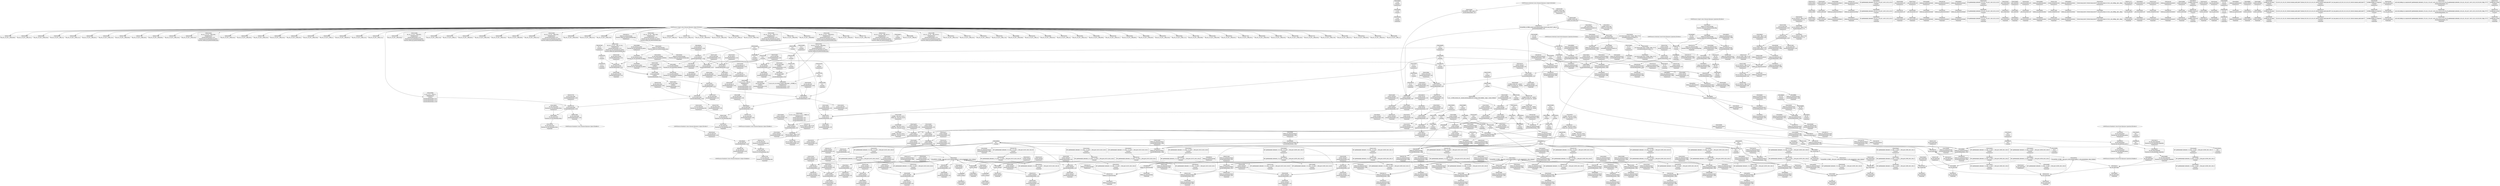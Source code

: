 digraph {
	CE0x554b260 [shape=record,shape=Mrecord,label="{CE0x554b260|i1_true|*Constant*|*SummSink*}"]
	CE0x54f7930 [shape=record,shape=Mrecord,label="{CE0x54f7930|i32_10|*Constant*|*SummSink*}"]
	CE0x55389a0 [shape=record,shape=Mrecord,label="{CE0x55389a0|i32_78|*Constant*}"]
	CE0x555a570 [shape=record,shape=Mrecord,label="{CE0x555a570|current_sid:bb|*SummSource*}"]
	CE0x5509e50 [shape=record,shape=Mrecord,label="{CE0x5509e50|i64*_getelementptr_inbounds_(_2_x_i64_,_2_x_i64_*___llvm_gcov_ctr294,_i64_0,_i64_1)|*Constant*|*SummSink*}"]
	CE0x54e4eb0 [shape=record,shape=Mrecord,label="{CE0x54e4eb0|selinux_ipc_permission:tmp4|security/selinux/hooks.c,5488|*SummSource*}"]
	CE0x5556180 [shape=record,shape=Mrecord,label="{CE0x5556180|i64*_getelementptr_inbounds_(_11_x_i64_,_11_x_i64_*___llvm_gcov_ctr125,_i64_0,_i64_6)|*Constant*|*SummSink*}"]
	CE0x554e260 [shape=record,shape=Mrecord,label="{CE0x554e260|current_sid:do.end}"]
	CE0x55507c0 [shape=record,shape=Mrecord,label="{CE0x55507c0|i64_3|*Constant*}"]
	CE0x554dba0 [shape=record,shape=Mrecord,label="{CE0x554dba0|current_sid:tmp6|security/selinux/hooks.c,218}"]
	CE0x553b9e0 [shape=record,shape=Mrecord,label="{CE0x553b9e0|current_sid:tmp24|security/selinux/hooks.c,220|*SummSink*}"]
	CE0x55086f0 [shape=record,shape=Mrecord,label="{CE0x55086f0|i64_2|*Constant*|*SummSource*}"]
	CE0x55186c0 [shape=record,shape=Mrecord,label="{CE0x55186c0|80:_i32,_112:_i8*,_:_CRE_76,80_|*MultipleSource*|security/selinux/hooks.c,5131|Function::ipc_has_perm&Arg::ipc_perms::|Function::selinux_ipc_permission&Arg::ipcp::}"]
	CE0x5505b40 [shape=record,shape=Mrecord,label="{CE0x5505b40|selinux_ipc_permission:if.then12}"]
	CE0x5514560 [shape=record,shape=Mrecord,label="{CE0x5514560|get_current:tmp2|*SummSource*}"]
	CE0x5554200 [shape=record,shape=Mrecord,label="{CE0x5554200|current_sid:tmp2|*SummSink*}"]
	CE0x55439c0 [shape=record,shape=Mrecord,label="{CE0x55439c0|ipc_has_perm:tmp6|*LoadInst*|security/selinux/hooks.c,5134}"]
	CE0x5546cc0 [shape=record,shape=Mrecord,label="{CE0x5546cc0|ipc_has_perm:sclass|security/selinux/hooks.c,5136}"]
	CE0x5502b90 [shape=record,shape=Mrecord,label="{CE0x5502b90|i64_5|*Constant*|*SummSource*}"]
	CE0x54f7750 [shape=record,shape=Mrecord,label="{CE0x54f7750|_ret_i32_%tmp24,_!dbg_!27742|security/selinux/hooks.c,220|*SummSource*}"]
	CE0x5534a70 [shape=record,shape=Mrecord,label="{CE0x5534a70|80:_i32,_112:_i8*,_:_CRE_9,10_}"]
	CE0x554c5b0 [shape=record,shape=Mrecord,label="{CE0x554c5b0|GLOBAL:current_task|Global_var:current_task|*SummSource*}"]
	CE0x55145d0 [shape=record,shape=Mrecord,label="{CE0x55145d0|get_current:tmp2|*SummSink*}"]
	CE0x54fed80 [shape=record,shape=Mrecord,label="{CE0x54fed80|i64_256|*Constant*}"]
	CE0x5517220 [shape=record,shape=Mrecord,label="{CE0x5517220|80:_i32,_112:_i8*,_:_CRE_51,52_}"]
	CE0x5500cd0 [shape=record,shape=Mrecord,label="{CE0x5500cd0|selinux_ipc_permission:if.then}"]
	CE0x54e3ff0 [shape=record,shape=Mrecord,label="{CE0x54e3ff0|i64*_getelementptr_inbounds_(_12_x_i64_,_12_x_i64_*___llvm_gcov_ctr293,_i64_0,_i64_3)|*Constant*}"]
	CE0x5560dc0 [shape=record,shape=Mrecord,label="{CE0x5560dc0|i8*_getelementptr_inbounds_(_45_x_i8_,_45_x_i8_*_.str12,_i32_0,_i32_0)|*Constant*|*SummSource*}"]
	CE0x5537a40 [shape=record,shape=Mrecord,label="{CE0x5537a40|current_sid:call4|security/selinux/hooks.c,218|*SummSink*}"]
	"CONST[source:0(mediator),value:2(dynamic)][purpose:{object}][SnkIdx:1]"
	"CONST[source:0(mediator),value:0(static)][purpose:{operation}][SrcIdx:5]"
	CE0x555a610 [shape=record,shape=Mrecord,label="{CE0x555a610|current_sid:bb|*SummSink*}"]
	CE0x54f4590 [shape=record,shape=Mrecord,label="{CE0x54f4590|i64_2|*Constant*|*SummSink*}"]
	CE0x5534520 [shape=record,shape=Mrecord,label="{CE0x5534520|80:_i32,_112:_i8*,_:_CRE_3,4_}"]
	CE0x5534f20 [shape=record,shape=Mrecord,label="{CE0x5534f20|80:_i32,_112:_i8*,_:_CRE_14,15_}"]
	"CONST[source:2(external),value:2(dynamic)][purpose:{subject}][SrcIdx:6]"
	CE0x55471d0 [shape=record,shape=Mrecord,label="{CE0x55471d0|ipc_has_perm:tmp7|security/selinux/hooks.c,5136|*SummSink*}"]
	CE0x554aa20 [shape=record,shape=Mrecord,label="{CE0x554aa20|i64*_getelementptr_inbounds_(_2_x_i64_,_2_x_i64_*___llvm_gcov_ctr98,_i64_0,_i64_0)|*Constant*|*SummSink*}"]
	CE0x5516f50 [shape=record,shape=Mrecord,label="{CE0x5516f50|80:_i32,_112:_i8*,_:_CRE_48,49_}"]
	CE0x5535100 [shape=record,shape=Mrecord,label="{CE0x5535100|80:_i32,_112:_i8*,_:_CRE_16,17_}"]
	CE0x55059f0 [shape=record,shape=Mrecord,label="{CE0x55059f0|_call_void_mcount()_#3|*SummSink*}"]
	CE0x553f020 [shape=record,shape=Mrecord,label="{CE0x553f020|i32_22|*Constant*|*SummSource*}"]
	CE0x54f5240 [shape=record,shape=Mrecord,label="{CE0x54f5240|selinux_ipc_permission:tobool5|security/selinux/hooks.c,5490|*SummSource*}"]
	CE0x557dab0 [shape=record,shape=Mrecord,label="{CE0x557dab0|_call_void_mcount()_#3|*SummSink*}"]
	CE0x55592b0 [shape=record,shape=Mrecord,label="{CE0x55592b0|i64*_getelementptr_inbounds_(_11_x_i64_,_11_x_i64_*___llvm_gcov_ctr125,_i64_0,_i64_0)|*Constant*}"]
	CE0x54efab0 [shape=record,shape=Mrecord,label="{CE0x54efab0|selinux_ipc_permission:if.end}"]
	CE0x55049c0 [shape=record,shape=Mrecord,label="{CE0x55049c0|selinux_ipc_permission:tmp16|security/selinux/hooks.c,5493|*SummSource*}"]
	CE0x54f1f50 [shape=record,shape=Mrecord,label="{CE0x54f1f50|selinux_ipc_permission:if.end13|*SummSink*}"]
	CE0x5560d00 [shape=record,shape=Mrecord,label="{CE0x5560d00|i8*_getelementptr_inbounds_(_45_x_i8_,_45_x_i8_*_.str12,_i32_0,_i32_0)|*Constant*}"]
	CE0x5518030 [shape=record,shape=Mrecord,label="{CE0x5518030|80:_i32,_112:_i8*,_:_CRE_66,67_}"]
	CE0x6b7a370 [shape=record,shape=Mrecord,label="{CE0x6b7a370|i32_292|*Constant*}"]
	CE0x5539d90 [shape=record,shape=Mrecord,label="{CE0x5539d90|current_sid:tmp23|security/selinux/hooks.c,218}"]
	CE0x54e4720 [shape=record,shape=Mrecord,label="{CE0x54e4720|i32_146|*Constant*}"]
	CE0x5504af0 [shape=record,shape=Mrecord,label="{CE0x5504af0|selinux_ipc_permission:tmp16|security/selinux/hooks.c,5493|*SummSink*}"]
	CE0x55130d0 [shape=record,shape=Mrecord,label="{CE0x55130d0|i64*_getelementptr_inbounds_(_12_x_i64_,_12_x_i64_*___llvm_gcov_ctr293,_i64_0,_i64_11)|*Constant*|*SummSink*}"]
	CE0x5509b90 [shape=record,shape=Mrecord,label="{CE0x5509b90|get_current:tmp4|./arch/x86/include/asm/current.h,14|*SummSink*}"]
	CE0x554b0e0 [shape=record,shape=Mrecord,label="{CE0x554b0e0|i1_true|*Constant*|*SummSource*}"]
	CE0x54ff1d0 [shape=record,shape=Mrecord,label="{CE0x54ff1d0|selinux_ipc_permission:conv7|security/selinux/hooks.c,5491|*SummSink*}"]
	CE0x5515ff0 [shape=record,shape=Mrecord,label="{CE0x5515ff0|selinux_ipc_permission:tmp19|security/selinux/hooks.c,5494|*SummSource*}"]
	CE0x5507c50 [shape=record,shape=Mrecord,label="{CE0x5507c50|selinux_ipc_permission:tmp1}"]
	CE0x5538de0 [shape=record,shape=Mrecord,label="{CE0x5538de0|current_sid:cred|security/selinux/hooks.c,218|*SummSink*}"]
	CE0x55158e0 [shape=record,shape=Mrecord,label="{CE0x55158e0|avc_has_perm:tsid|Function::avc_has_perm&Arg::tsid::}"]
	CE0x55556f0 [shape=record,shape=Mrecord,label="{CE0x55556f0|current_sid:tmp14|security/selinux/hooks.c,218}"]
	CE0x5562880 [shape=record,shape=Mrecord,label="{CE0x5562880|current_sid:tmp19|security/selinux/hooks.c,218|*SummSink*}"]
	CE0x5512ea0 [shape=record,shape=Mrecord,label="{CE0x5512ea0|selinux_ipc_permission:tmp22|security/selinux/hooks.c,5497|*SummSource*}"]
	CE0x5507430 [shape=record,shape=Mrecord,label="{CE0x5507430|i64*_getelementptr_inbounds_(_12_x_i64_,_12_x_i64_*___llvm_gcov_ctr293,_i64_0,_i64_9)|*Constant*|*SummSource*}"]
	CE0x54edd00 [shape=record,shape=Mrecord,label="{CE0x54edd00|selinux_ipc_permission:if.end|*SummSource*}"]
	CE0x55628f0 [shape=record,shape=Mrecord,label="{CE0x55628f0|current_sid:tmp20|security/selinux/hooks.c,218}"]
	CE0x5552680 [shape=record,shape=Mrecord,label="{CE0x5552680|0:_i8,_:_GCMR_current_sid.__warned_internal_global_i8_0,_section_.data.unlikely_,_align_1:_elem_0:default:}"]
	CE0x54dce10 [shape=record,shape=Mrecord,label="{CE0x54dce10|ipc_has_perm:tmp2}"]
	CE0x5508f70 [shape=record,shape=Mrecord,label="{CE0x5508f70|selinux_ipc_permission:tmp9|security/selinux/hooks.c,5490|*SummSink*}"]
	CE0x554a680 [shape=record,shape=Mrecord,label="{CE0x554a680|GLOBAL:__llvm_gcov_ctr125|Global_var:__llvm_gcov_ctr125}"]
	CE0x5553000 [shape=record,shape=Mrecord,label="{CE0x5553000|current_sid:tmp15|security/selinux/hooks.c,218|*SummSink*}"]
	CE0x54e4630 [shape=record,shape=Mrecord,label="{CE0x54e4630|selinux_ipc_permission:conv3|security/selinux/hooks.c,5490|*SummSink*}"]
	CE0x5550830 [shape=record,shape=Mrecord,label="{CE0x5550830|i64_3|*Constant*|*SummSource*}"]
	CE0x54f0000 [shape=record,shape=Mrecord,label="{CE0x54f0000|selinux_ipc_permission:conv9|security/selinux/hooks.c,5491|*SummSource*}"]
	CE0x553b850 [shape=record,shape=Mrecord,label="{CE0x553b850|current_sid:tmp24|security/selinux/hooks.c,220|*SummSource*}"]
	CE0x554c490 [shape=record,shape=Mrecord,label="{CE0x554c490|GLOBAL:current_task|Global_var:current_task}"]
	CE0x5548c10 [shape=record,shape=Mrecord,label="{CE0x5548c10|avc_has_perm:requested|Function::avc_has_perm&Arg::requested::|*SummSource*}"]
	CE0x5543840 [shape=record,shape=Mrecord,label="{CE0x5543840|i32_3|*Constant*|*SummSource*}"]
	CE0x54f2c30 [shape=record,shape=Mrecord,label="{CE0x54f2c30|selinux_ipc_permission:tmp21|security/selinux/hooks.c,5496|*SummSource*}"]
	CE0x54fe910 [shape=record,shape=Mrecord,label="{CE0x54fe910|selinux_ipc_permission:if.then6|*SummSink*}"]
	CE0x554f440 [shape=record,shape=Mrecord,label="{CE0x554f440|current_sid:tmp11|security/selinux/hooks.c,218|*SummSource*}"]
	CE0x555ab10 [shape=record,shape=Mrecord,label="{CE0x555ab10|i64_4|*Constant*}"]
	CE0x55631a0 [shape=record,shape=Mrecord,label="{CE0x55631a0|i8*_getelementptr_inbounds_(_25_x_i8_,_25_x_i8_*_.str3,_i32_0,_i32_0)|*Constant*|*SummSink*}"]
	CE0x54ff270 [shape=record,shape=Mrecord,label="{CE0x54ff270|selinux_ipc_permission:if.then12|*SummSink*}"]
	CE0x54ea7a0 [shape=record,shape=Mrecord,label="{CE0x54ea7a0|_call_void_mcount()_#3}"]
	CE0x5537630 [shape=record,shape=Mrecord,label="{CE0x5537630|current_sid:call4|security/selinux/hooks.c,218}"]
	CE0x54f73c0 [shape=record,shape=Mrecord,label="{CE0x54f73c0|current_sid:tmp13|security/selinux/hooks.c,218|*SummSink*}"]
	CE0x5562a70 [shape=record,shape=Mrecord,label="{CE0x5562a70|current_sid:tmp20|security/selinux/hooks.c,218|*SummSource*}"]
	CE0x55382c0 [shape=record,shape=Mrecord,label="{CE0x55382c0|get_current:entry|*SummSink*}"]
	"CONST[source:0(mediator),value:2(dynamic)][purpose:{object}][SnkIdx:2]"
	CE0x5516b90 [shape=record,shape=Mrecord,label="{CE0x5516b90|80:_i32,_112:_i8*,_:_CRE_44,45_}"]
	CE0x553afe0 [shape=record,shape=Mrecord,label="{CE0x553afe0|get_current:bb}"]
	CE0x54e3d20 [shape=record,shape=Mrecord,label="{CE0x54e3d20|_call_void_mcount()_#3|*SummSink*}"]
	CE0x5558c80 [shape=record,shape=Mrecord,label="{CE0x5558c80|i64*_getelementptr_inbounds_(_11_x_i64_,_11_x_i64_*___llvm_gcov_ctr125,_i64_0,_i64_6)|*Constant*}"]
	CE0x54e5110 [shape=record,shape=Mrecord,label="{CE0x54e5110|selinux_ipc_permission:tmp5|security/selinux/hooks.c,5488}"]
	CE0x5533a30 [shape=record,shape=Mrecord,label="{CE0x5533a30|i8*_getelementptr_inbounds_(_25_x_i8_,_25_x_i8_*_.str3,_i32_0,_i32_0)|*Constant*|*SummSource*}"]
	CE0x54ee3e0 [shape=record,shape=Mrecord,label="{CE0x54ee3e0|get_current:tmp|*SummSink*}"]
	CE0x5539750 [shape=record,shape=Mrecord,label="{CE0x5539750|current_sid:security|security/selinux/hooks.c,218|*SummSink*}"]
	CE0x54fdb40 [shape=record,shape=Mrecord,label="{CE0x54fdb40|selinux_ipc_permission:tmp4|security/selinux/hooks.c,5488}"]
	CE0x5557da0 [shape=record,shape=Mrecord,label="{CE0x5557da0|current_sid:tmp12|security/selinux/hooks.c,218|*SummSource*}"]
	CE0x5535970 [shape=record,shape=Mrecord,label="{CE0x5535970|80:_i32,_112:_i8*,_:_CRE_25,26_}"]
	CE0x5532b80 [shape=record,shape=Mrecord,label="{CE0x5532b80|current_sid:tmp16|security/selinux/hooks.c,218|*SummSource*}"]
	CE0x5560e30 [shape=record,shape=Mrecord,label="{CE0x5560e30|i8*_getelementptr_inbounds_(_45_x_i8_,_45_x_i8_*_.str12,_i32_0,_i32_0)|*Constant*|*SummSink*}"]
	CE0x5506090 [shape=record,shape=Mrecord,label="{CE0x5506090|selinux_ipc_permission:entry}"]
	CE0x54ff740 [shape=record,shape=Mrecord,label="{CE0x54ff740|selinux_ipc_permission:av.0|*SummSource*}"]
	CE0x5545de0 [shape=record,shape=Mrecord,label="{CE0x5545de0|ipc_has_perm:ipc_id|security/selinux/hooks.c,5134|*SummSource*}"]
	CE0x5507f70 [shape=record,shape=Mrecord,label="{CE0x5507f70|selinux_ipc_permission:conv9|security/selinux/hooks.c,5491}"]
	CE0x5511f30 [shape=record,shape=Mrecord,label="{CE0x5511f30|current_sid:land.lhs.true|*SummSource*}"]
	CE0x54ecf20 [shape=record,shape=Mrecord,label="{CE0x54ecf20|i64_0|*Constant*|*SummSink*}"]
	CE0x5538590 [shape=record,shape=Mrecord,label="{CE0x5538590|_ret_%struct.task_struct*_%tmp4,_!dbg_!27714|./arch/x86/include/asm/current.h,14}"]
	CE0x5504d20 [shape=record,shape=Mrecord,label="{CE0x5504d20|selinux_ipc_permission:tmp17|security/selinux/hooks.c,5493|*SummSource*}"]
	CE0x54f8eb0 [shape=record,shape=Mrecord,label="{CE0x54f8eb0|i64_256|*Constant*|*SummSource*}"]
	CE0x54ea730 [shape=record,shape=Mrecord,label="{CE0x54ea730|selinux_ipc_permission:tmp1|*SummSource*}"]
	CE0x5548340 [shape=record,shape=Mrecord,label="{CE0x5548340|avc_has_perm:tsid|Function::avc_has_perm&Arg::tsid::|*SummSink*}"]
	CE0x54dd110 [shape=record,shape=Mrecord,label="{CE0x54dd110|current_sid:tmp1}"]
	CE0x55558c0 [shape=record,shape=Mrecord,label="{CE0x55558c0|current_sid:tmp14|security/selinux/hooks.c,218|*SummSource*}"]
	CE0x55184e0 [shape=record,shape=Mrecord,label="{CE0x55184e0|80:_i32,_112:_i8*,_:_CRE_71,72_}"]
	CE0x54e8dc0 [shape=record,shape=Mrecord,label="{CE0x54e8dc0|i64*_getelementptr_inbounds_(_2_x_i64_,_2_x_i64_*___llvm_gcov_ctr294,_i64_0,_i64_0)|*Constant*}"]
	CE0x55179a0 [shape=record,shape=Mrecord,label="{CE0x55179a0|80:_i32,_112:_i8*,_:_CRE_59,60_}"]
	CE0x54efd10 [shape=record,shape=Mrecord,label="{CE0x54efd10|selinux_ipc_permission:return|*SummSource*}"]
	CE0x54f47f0 [shape=record,shape=Mrecord,label="{CE0x54f47f0|GLOBAL:__llvm_gcov_ctr293|Global_var:__llvm_gcov_ctr293|*SummSource*}"]
	CE0x554e8e0 [shape=record,shape=Mrecord,label="{CE0x554e8e0|current_sid:tmp5|security/selinux/hooks.c,218|*SummSink*}"]
	CE0x554d4d0 [shape=record,shape=Mrecord,label="{CE0x554d4d0|%struct.task_struct*_(%struct.task_struct**)*_asm_movq_%gs:$_1:P_,$0_,_r,im,_dirflag_,_fpsr_,_flags_|*SummSink*}"]
	CE0x5516c80 [shape=record,shape=Mrecord,label="{CE0x5516c80|80:_i32,_112:_i8*,_:_CRE_45,46_}"]
	CE0x55351f0 [shape=record,shape=Mrecord,label="{CE0x55351f0|80:_i32,_112:_i8*,_:_CRE_17,18_}"]
	CE0x5506c80 [shape=record,shape=Mrecord,label="{CE0x5506c80|selinux_ipc_permission:conv3|security/selinux/hooks.c,5490}"]
	CE0x54dd010 [shape=record,shape=Mrecord,label="{CE0x54dd010|current_sid:tmp|*SummSink*}"]
	CE0x55363c0 [shape=record,shape=Mrecord,label="{CE0x55363c0|80:_i32,_112:_i8*,_:_CRE_36,37_}"]
	CE0x5552f20 [shape=record,shape=Mrecord,label="{CE0x5552f20|current_sid:tmp15|security/selinux/hooks.c,218}"]
	CE0x54ff480 [shape=record,shape=Mrecord,label="{CE0x54ff480|selinux_ipc_permission:conv2|security/selinux/hooks.c,5489|*SummSink*}"]
	CE0x5517130 [shape=record,shape=Mrecord,label="{CE0x5517130|80:_i32,_112:_i8*,_:_CRE_50,51_}"]
	CE0x5509090 [shape=record,shape=Mrecord,label="{CE0x5509090|selinux_ipc_permission:tmp10|security/selinux/hooks.c,5490}"]
	CE0x554f510 [shape=record,shape=Mrecord,label="{CE0x554f510|GLOBAL:current_task|Global_var:current_task|*SummSink*}"]
	CE0x5539c20 [shape=record,shape=Mrecord,label="{CE0x5539c20|current_sid:tmp22|security/selinux/hooks.c,218|*SummSource*}"]
	CE0x5547b80 [shape=record,shape=Mrecord,label="{CE0x5547b80|ipc_has_perm:call2|security/selinux/hooks.c,5136|*SummSource*}"]
	CE0x54fea20 [shape=record,shape=Mrecord,label="{CE0x54fea20|i64*_getelementptr_inbounds_(_12_x_i64_,_12_x_i64_*___llvm_gcov_ctr293,_i64_0,_i64_0)|*Constant*}"]
	CE0x553ab00 [shape=record,shape=Mrecord,label="{CE0x553ab00|current_sid:sid|security/selinux/hooks.c,220|*SummSink*}"]
	CE0x5547d00 [shape=record,shape=Mrecord,label="{CE0x5547d00|ipc_has_perm:call2|security/selinux/hooks.c,5136|*SummSink*}"]
	CE0x54f3e70 [shape=record,shape=Mrecord,label="{CE0x54f3e70|selinux_ipc_permission:tmp11|security/selinux/hooks.c,5490}"]
	"CONST[source:0(mediator),value:2(dynamic)][purpose:{subject}][SrcIdx:7]"
	CE0x54de590 [shape=record,shape=Mrecord,label="{CE0x54de590|i32_0|*Constant*}"]
	CE0x5513140 [shape=record,shape=Mrecord,label="{CE0x5513140|selinux_ipc_permission:tmp22|security/selinux/hooks.c,5497|*SummSink*}"]
	CE0x54de050 [shape=record,shape=Mrecord,label="{CE0x54de050|i64*_getelementptr_inbounds_(_11_x_i64_,_11_x_i64_*___llvm_gcov_ctr125,_i64_0,_i64_1)|*Constant*|*SummSource*}"]
	CE0x550c0d0 [shape=record,shape=Mrecord,label="{CE0x550c0d0|i64*_getelementptr_inbounds_(_12_x_i64_,_12_x_i64_*___llvm_gcov_ctr293,_i64_0,_i64_6)|*Constant*|*SummSink*}"]
	CE0x55115f0 [shape=record,shape=Mrecord,label="{CE0x55115f0|ipc_has_perm:tmp|*SummSource*}"]
	CE0x550f840 [shape=record,shape=Mrecord,label="{CE0x550f840|ipc_has_perm:ipc_perms|Function::ipc_has_perm&Arg::ipc_perms::|*SummSink*}"]
	CE0x689f330 [shape=record,shape=Mrecord,label="{CE0x689f330|i64_1|*Constant*}"]
	CE0x5554190 [shape=record,shape=Mrecord,label="{CE0x5554190|current_sid:tmp2|*SummSource*}"]
	CE0x5519ae0 [shape=record,shape=Mrecord,label="{CE0x5519ae0|ipc_has_perm:tmp5|security/selinux/hooks.c,5131|*SummSource*}"]
	CE0x5539270 [shape=record,shape=Mrecord,label="{CE0x5539270|current_sid:tmp21|security/selinux/hooks.c,218|*SummSource*}"]
	CE0x5559520 [shape=record,shape=Mrecord,label="{CE0x5559520|i64*_getelementptr_inbounds_(_11_x_i64_,_11_x_i64_*___llvm_gcov_ctr125,_i64_0,_i64_0)|*Constant*|*SummSink*}"]
	CE0x54e9ac0 [shape=record,shape=Mrecord,label="{CE0x54e9ac0|selinux_ipc_permission:tmp12|security/selinux/hooks.c,5491}"]
	CE0x54e9ba0 [shape=record,shape=Mrecord,label="{CE0x54e9ba0|selinux_ipc_permission:tmp12|security/selinux/hooks.c,5491|*SummSink*}"]
	CE0x555a2f0 [shape=record,shape=Mrecord,label="{CE0x555a2f0|current_sid:do.end|*SummSink*}"]
	CE0x54e4570 [shape=record,shape=Mrecord,label="{CE0x54e4570|ipc_has_perm:tmp1|*SummSink*}"]
	CE0x54f5350 [shape=record,shape=Mrecord,label="{CE0x54f5350|selinux_ipc_permission:tobool5|security/selinux/hooks.c,5490|*SummSink*}"]
	CE0x5519810 [shape=record,shape=Mrecord,label="{CE0x5519810|ipc_has_perm:tmp4|*LoadInst*|security/selinux/hooks.c,5131|*SummSink*}"]
	CE0x54ea6c0 [shape=record,shape=Mrecord,label="{CE0x54ea6c0|i64_4|*Constant*|*SummSink*}"]
	CE0x5500690 [shape=record,shape=Mrecord,label="{CE0x5500690|selinux_ipc_permission:av.1|*SummSource*}"]
	CE0x55095b0 [shape=record,shape=Mrecord,label="{CE0x55095b0|selinux_ipc_permission:tmp17|security/selinux/hooks.c,5493|*SummSink*}"]
	CE0x5562f50 [shape=record,shape=Mrecord,label="{CE0x5562f50|i8*_getelementptr_inbounds_(_25_x_i8_,_25_x_i8_*_.str3,_i32_0,_i32_0)|*Constant*}"]
	CE0x5511af0 [shape=record,shape=Mrecord,label="{CE0x5511af0|ipc_has_perm:bb}"]
	CE0x5535d30 [shape=record,shape=Mrecord,label="{CE0x5535d30|80:_i32,_112:_i8*,_:_CRE_29,30_}"]
	CE0x54ec640 [shape=record,shape=Mrecord,label="{CE0x54ec640|i64_128|*Constant*|*SummSink*}"]
	CE0x54f3870 [shape=record,shape=Mrecord,label="{CE0x54f3870|selinux_ipc_permission:and|security/selinux/hooks.c,5488|*SummSink*}"]
	CE0x5517b80 [shape=record,shape=Mrecord,label="{CE0x5517b80|80:_i32,_112:_i8*,_:_CRE_61,62_}"]
	CE0x54fcb40 [shape=record,shape=Mrecord,label="{CE0x54fcb40|i64_7|*Constant*|*SummSink*}"]
	CE0x55097b0 [shape=record,shape=Mrecord,label="{CE0x55097b0|i64*_getelementptr_inbounds_(_12_x_i64_,_12_x_i64_*___llvm_gcov_ctr293,_i64_0,_i64_9)|*Constant*}"]
	CE0x5500d70 [shape=record,shape=Mrecord,label="{CE0x5500d70|selinux_ipc_permission:if.then|*SummSink*}"]
	CE0x54dd220 [shape=record,shape=Mrecord,label="{CE0x54dd220|current_sid:call|security/selinux/hooks.c,218|*SummSource*}"]
	CE0x550fac0 [shape=record,shape=Mrecord,label="{CE0x550fac0|ipc_has_perm:perms|Function::ipc_has_perm&Arg::perms::|*SummSink*}"]
	CE0x55353d0 [shape=record,shape=Mrecord,label="{CE0x55353d0|80:_i32,_112:_i8*,_:_CRE_19,20_}"]
	CE0x557da10 [shape=record,shape=Mrecord,label="{CE0x557da10|_call_void_mcount()_#3|*SummSource*}"]
	CE0x55472d0 [shape=record,shape=Mrecord,label="{CE0x55472d0|ipc_has_perm:sclass|security/selinux/hooks.c,5136|*SummSource*}"]
	CE0x55031c0 [shape=record,shape=Mrecord,label="{CE0x55031c0|selinux_ipc_permission:conv2|security/selinux/hooks.c,5489}"]
	CE0x551a050 [shape=record,shape=Mrecord,label="{CE0x551a050|ipc_has_perm:type|security/selinux/hooks.c,5133|*SummSource*}"]
	CE0x5550e60 [shape=record,shape=Mrecord,label="{CE0x5550e60|i32_0|*Constant*}"]
	CE0x55141b0 [shape=record,shape=Mrecord,label="{CE0x55141b0|i64*_getelementptr_inbounds_(_12_x_i64_,_12_x_i64_*___llvm_gcov_ctr293,_i64_0,_i64_6)|*Constant*}"]
	CE0x555ad70 [shape=record,shape=Mrecord,label="{CE0x555ad70|current_sid:tmp9|security/selinux/hooks.c,218}"]
	CE0x54f6c90 [shape=record,shape=Mrecord,label="{CE0x54f6c90|_call_void_mcount()_#3|*SummSource*}"]
	CE0x5533da0 [shape=record,shape=Mrecord,label="{CE0x5533da0|ipc_has_perm:security|security/selinux/hooks.c,5131|*SummSink*}"]
	CE0x54fccb0 [shape=record,shape=Mrecord,label="{CE0x54fccb0|selinux_ipc_permission:tmp15|security/selinux/hooks.c,5493}"]
	CE0x5538c10 [shape=record,shape=Mrecord,label="{CE0x5538c10|COLLAPSED:_GCMRE_current_task_external_global_%struct.task_struct*:_elem_0::|security/selinux/hooks.c,218}"]
	CE0x553a0b0 [shape=record,shape=Mrecord,label="{CE0x553a0b0|current_sid:tmp23|security/selinux/hooks.c,218|*SummSource*}"]
	CE0x5550550 [shape=record,shape=Mrecord,label="{CE0x5550550|current_sid:tobool|security/selinux/hooks.c,218|*SummSink*}"]
	CE0x5547890 [shape=record,shape=Mrecord,label="{CE0x5547890|ipc_has_perm:tmp8|security/selinux/hooks.c,5136|*SummSink*}"]
	CE0x550b790 [shape=record,shape=Mrecord,label="{CE0x550b790|selinux_ipc_permission:cmp|security/selinux/hooks.c,5493}"]
	CE0x5538ba0 [shape=record,shape=Mrecord,label="{CE0x5538ba0|current_sid:cred|security/selinux/hooks.c,218}"]
	CE0x5551e20 [shape=record,shape=Mrecord,label="{CE0x5551e20|current_sid:land.lhs.true2|*SummSource*}"]
	CE0x554a570 [shape=record,shape=Mrecord,label="{CE0x554a570|COLLAPSED:_GCMRE___llvm_gcov_ctr98_internal_global_2_x_i64_zeroinitializer:_elem_0:default:}"]
	CE0x55791b0 [shape=record,shape=Mrecord,label="{CE0x55791b0|get_current:tmp}"]
	CE0x55082f0 [shape=record,shape=Mrecord,label="{CE0x55082f0|selinux_ipc_permission:or8|security/selinux/hooks.c,5491|*SummSource*}"]
	CE0x554f9b0 [shape=record,shape=Mrecord,label="{CE0x554f9b0|i64_5|*Constant*}"]
	CE0x54ec3a0 [shape=record,shape=Mrecord,label="{CE0x54ec3a0|selinux_ipc_permission:if.end10|*SummSource*}"]
	CE0x554c120 [shape=record,shape=Mrecord,label="{CE0x554c120|current_sid:tmp6|security/selinux/hooks.c,218|*SummSink*}"]
	CE0x54e7290 [shape=record,shape=Mrecord,label="{CE0x54e7290|ipc_has_perm:call|security/selinux/hooks.c,5129|*SummSink*}"]
	CE0x5517c70 [shape=record,shape=Mrecord,label="{CE0x5517c70|80:_i32,_112:_i8*,_:_CRE_62,63_}"]
	CE0x5558350 [shape=record,shape=Mrecord,label="{CE0x5558350|current_sid:tmp|*SummSource*}"]
	CE0x5559ad0 [shape=record,shape=Mrecord,label="{CE0x5559ad0|current_sid:tmp8|security/selinux/hooks.c,218|*SummSink*}"]
	CE0x553b6c0 [shape=record,shape=Mrecord,label="{CE0x553b6c0|current_sid:tmp24|security/selinux/hooks.c,220}"]
	CE0x55364b0 [shape=record,shape=Mrecord,label="{CE0x55364b0|80:_i32,_112:_i8*,_:_CRE_37,38_}"]
	CE0x54f1810 [shape=record,shape=Mrecord,label="{CE0x54f1810|selinux_ipc_permission:return}"]
	CE0x54dde50 [shape=record,shape=Mrecord,label="{CE0x54dde50|ipc_has_perm:tmp2|*SummSource*}"]
	CE0x5556680 [shape=record,shape=Mrecord,label="{CE0x5556680|current_sid:do.body|*SummSource*}"]
	CE0x553ada0 [shape=record,shape=Mrecord,label="{CE0x553ada0|0:_i32,_4:_i32,_8:_i32,_12:_i32,_:_CMRE_4,8_|*MultipleSource*|security/selinux/hooks.c,218|security/selinux/hooks.c,218|security/selinux/hooks.c,220}"]
	CE0x5562030 [shape=record,shape=Mrecord,label="{CE0x5562030|current_sid:tmp19|security/selinux/hooks.c,218}"]
	"CONST[source:1(input),value:2(dynamic)][purpose:{object}][SrcIdx:3]"
	CE0x5519480 [shape=record,shape=Mrecord,label="{CE0x5519480|ipc_has_perm:tmp4|*LoadInst*|security/selinux/hooks.c,5131}"]
	CE0x54e01d0 [shape=record,shape=Mrecord,label="{CE0x54e01d0|selinux_ipc_permission:tmp14|security/selinux/hooks.c,5493|*SummSink*}"]
	CE0x54e7ec0 [shape=record,shape=Mrecord,label="{CE0x54e7ec0|i64*_getelementptr_inbounds_(_11_x_i64_,_11_x_i64_*___llvm_gcov_ctr125,_i64_0,_i64_1)|*Constant*}"]
	CE0x55183f0 [shape=record,shape=Mrecord,label="{CE0x55183f0|80:_i32,_112:_i8*,_:_CRE_70,71_}"]
	CE0x55361e0 [shape=record,shape=Mrecord,label="{CE0x55361e0|80:_i32,_112:_i8*,_:_CRE_34,35_}"]
	CE0x54f51d0 [shape=record,shape=Mrecord,label="{CE0x54f51d0|selinux_ipc_permission:tobool5|security/selinux/hooks.c,5490}"]
	CE0x55087b0 [shape=record,shape=Mrecord,label="{CE0x55087b0|selinux_ipc_permission:tmp2|security/selinux/hooks.c,5488}"]
	CE0x5505810 [shape=record,shape=Mrecord,label="{CE0x5505810|selinux_ipc_permission:and4|security/selinux/hooks.c,5490|*SummSink*}"]
	CE0x5514c80 [shape=record,shape=Mrecord,label="{CE0x5514c80|i32_3|*Constant*|*SummSink*}"]
	CE0x54fd670 [shape=record,shape=Mrecord,label="{CE0x54fd670|GLOBAL:current_sid|*Constant*|*SummSink*}"]
	CE0x54ec510 [shape=record,shape=Mrecord,label="{CE0x54ec510|i64_128|*Constant*|*SummSource*}"]
	CE0x554fc50 [shape=record,shape=Mrecord,label="{CE0x554fc50|current_sid:tmp9|security/selinux/hooks.c,218|*SummSink*}"]
	CE0x554f100 [shape=record,shape=Mrecord,label="{CE0x554f100|current_sid:tmp10|security/selinux/hooks.c,218|*SummSink*}"]
	CE0x54f7ab0 [shape=record,shape=Mrecord,label="{CE0x54f7ab0|i32_0|*Constant*}"]
	CE0x55354c0 [shape=record,shape=Mrecord,label="{CE0x55354c0|80:_i32,_112:_i8*,_:_CRE_20,21_}"]
	CE0x54f64e0 [shape=record,shape=Mrecord,label="{CE0x54f64e0|ipc_has_perm:ad|security/selinux/hooks.c, 5128|*SummSource*}"]
	CE0x55154e0 [shape=record,shape=Mrecord,label="{CE0x55154e0|avc_has_perm:ssid|Function::avc_has_perm&Arg::ssid::}"]
	CE0x5502290 [shape=record,shape=Mrecord,label="{CE0x5502290|i64_1|*Constant*|*SummSource*}"]
	CE0x5538a10 [shape=record,shape=Mrecord,label="{CE0x5538a10|i32_78|*Constant*|*SummSink*}"]
	CE0x5519630 [shape=record,shape=Mrecord,label="{CE0x5519630|ipc_has_perm:tmp4|*LoadInst*|security/selinux/hooks.c,5131|*SummSource*}"]
	CE0x55340d0 [shape=record,shape=Mrecord,label="{CE0x55340d0|80:_i32,_112:_i8*,_:_CRE_1,2_}"]
	CE0x5549300 [shape=record,shape=Mrecord,label="{CE0x5549300|_ret_i32_%retval.0,_!dbg_!27728|security/selinux/avc.c,775|*SummSource*}"]
	CE0x5559dc0 [shape=record,shape=Mrecord,label="{CE0x5559dc0|current_sid:tobool1|security/selinux/hooks.c,218|*SummSink*}"]
	CE0x5510d40 [shape=record,shape=Mrecord,label="{CE0x5510d40|_ret_i32_%retval.0,_!dbg_!27733|security/selinux/hooks.c,5497}"]
	CE0x54e0530 [shape=record,shape=Mrecord,label="{CE0x54e0530|selinux_ipc_permission:tmp15|security/selinux/hooks.c,5493|*SummSource*}"]
	CE0x5510130 [shape=record,shape=Mrecord,label="{CE0x5510130|_ret_i32_%call2,_!dbg_!27728|security/selinux/hooks.c,5136|*SummSink*}"]
	CE0x553bb90 [shape=record,shape=Mrecord,label="{CE0x553bb90|get_current:bb|*SummSource*}"]
	CE0x55178b0 [shape=record,shape=Mrecord,label="{CE0x55178b0|80:_i32,_112:_i8*,_:_CRE_58,59_}"]
	CE0x5534b60 [shape=record,shape=Mrecord,label="{CE0x5534b60|80:_i32,_112:_i8*,_:_CRE_10,11_}"]
	CE0x553bd10 [shape=record,shape=Mrecord,label="{CE0x553bd10|get_current:bb|*SummSink*}"]
	CE0x5503230 [shape=record,shape=Mrecord,label="{CE0x5503230|selinux_ipc_permission:or|security/selinux/hooks.c,5489}"]
	CE0x5516aa0 [shape=record,shape=Mrecord,label="{CE0x5516aa0|80:_i32,_112:_i8*,_:_CRE_43,44_}"]
	CE0x5534890 [shape=record,shape=Mrecord,label="{CE0x5534890|80:_i32,_112:_i8*,_:_CRE_7,8_}"]
	CE0x5532e80 [shape=record,shape=Mrecord,label="{CE0x5532e80|i8_1|*Constant*}"]
	CE0x5534d40 [shape=record,shape=Mrecord,label="{CE0x5534d40|80:_i32,_112:_i8*,_:_CRE_12,13_}"]
	CE0x5505980 [shape=record,shape=Mrecord,label="{CE0x5505980|_call_void_mcount()_#3|*SummSource*}"]
	CE0x554e100 [shape=record,shape=Mrecord,label="{CE0x554e100|current_sid:if.end|*SummSource*}"]
	CE0x5506ee0 [shape=record,shape=Mrecord,label="{CE0x5506ee0|selinux_ipc_permission:conv3|security/selinux/hooks.c,5490|*SummSource*}"]
	CE0x553a5e0 [shape=record,shape=Mrecord,label="{CE0x553a5e0|i32_1|*Constant*}"]
	CE0x5535a60 [shape=record,shape=Mrecord,label="{CE0x5535a60|80:_i32,_112:_i8*,_:_CRE_26,27_}"]
	CE0x54ea500 [shape=record,shape=Mrecord,label="{CE0x54ea500|i64_4|*Constant*|*SummSource*}"]
	CE0x54f6e40 [shape=record,shape=Mrecord,label="{CE0x54f6e40|ipc_has_perm:call|security/selinux/hooks.c,5129}"]
	CE0x554c3c0 [shape=record,shape=Mrecord,label="{CE0x554c3c0|current_sid:tmp7|security/selinux/hooks.c,218|*SummSource*}"]
	CE0x5534e30 [shape=record,shape=Mrecord,label="{CE0x5534e30|80:_i32,_112:_i8*,_:_CRE_13,14_}"]
	CE0x743da10 [shape=record,shape=Mrecord,label="{CE0x743da10|COLLAPSED:_GCMRE___llvm_gcov_ctr293_internal_global_12_x_i64_zeroinitializer:_elem_0:default:}"]
	CE0x55567a0 [shape=record,shape=Mrecord,label="{CE0x55567a0|current_sid:do.body|*SummSink*}"]
	CE0x54fce70 [shape=record,shape=Mrecord,label="{CE0x54fce70|i64_8|*Constant*}"]
	CE0x55032c0 [shape=record,shape=Mrecord,label="{CE0x55032c0|selinux_ipc_permission:or|security/selinux/hooks.c,5489|*SummSource*}"]
	CE0x5517d60 [shape=record,shape=Mrecord,label="{CE0x5517d60|80:_i32,_112:_i8*,_:_CRE_63,64_}"]
	CE0x554fb80 [shape=record,shape=Mrecord,label="{CE0x554fb80|current_sid:tmp9|security/selinux/hooks.c,218|*SummSource*}"]
	CE0x5502630 [shape=record,shape=Mrecord,label="{CE0x5502630|selinux_ipc_permission:tmp7|security/selinux/hooks.c,5489|*SummSink*}"]
	CE0x554c8a0 [shape=record,shape=Mrecord,label="{CE0x554c8a0|GLOBAL:current_sid.__warned|Global_var:current_sid.__warned|*SummSource*}"]
	CE0x54e4990 [shape=record,shape=Mrecord,label="{CE0x54e4990|i32_146|*Constant*|*SummSource*}"]
	CE0x5502b20 [shape=record,shape=Mrecord,label="{CE0x5502b20|i64_5|*Constant*}"]
	CE0x54f11d0 [shape=record,shape=Mrecord,label="{CE0x54f11d0|get_current:tmp2}"]
	CE0x55104d0 [shape=record,shape=Mrecord,label="{CE0x55104d0|selinux_ipc_permission:tmp23|security/selinux/hooks.c,5497|*SummSource*}"]
	CE0x55174f0 [shape=record,shape=Mrecord,label="{CE0x55174f0|80:_i32,_112:_i8*,_:_CRE_54,55_}"]
	CE0x55126a0 [shape=record,shape=Mrecord,label="{CE0x55126a0|selinux_ipc_permission:retval.0}"]
	CE0x554d400 [shape=record,shape=Mrecord,label="{CE0x554d400|current_sid:tmp3|*SummSink*}"]
	CE0x5551650 [shape=record,shape=Mrecord,label="{CE0x5551650|current_sid:tmp7|security/selinux/hooks.c,218|*SummSink*}"]
	CE0x5554270 [shape=record,shape=Mrecord,label="{CE0x5554270|current_sid:tmp3}"]
	CE0x54e4220 [shape=record,shape=Mrecord,label="{CE0x54e4220|ipc_has_perm:tmp1}"]
	CE0x55331d0 [shape=record,shape=Mrecord,label="{CE0x55331d0|i8_1|*Constant*|*SummSink*}"]
	CE0x54fd510 [shape=record,shape=Mrecord,label="{CE0x54fd510|GLOBAL:current_sid|*Constant*|*SummSource*}"]
	CE0x5543ec0 [shape=record,shape=Mrecord,label="{CE0x5543ec0|ipc_has_perm:tmp6|*LoadInst*|security/selinux/hooks.c,5134|*SummSource*}"]
	CE0x5510db0 [shape=record,shape=Mrecord,label="{CE0x5510db0|_ret_i32_%retval.0,_!dbg_!27733|security/selinux/hooks.c,5497|*SummSource*}"]
	CE0x5517a90 [shape=record,shape=Mrecord,label="{CE0x5517a90|80:_i32,_112:_i8*,_:_CRE_60,61_}"]
	CE0x5504cb0 [shape=record,shape=Mrecord,label="{CE0x5504cb0|selinux_ipc_permission:tmp17|security/selinux/hooks.c,5493}"]
	CE0x550eca0 [shape=record,shape=Mrecord,label="{CE0x550eca0|ipc_has_perm:entry|*SummSource*}"]
	CE0x55612d0 [shape=record,shape=Mrecord,label="{CE0x55612d0|i64*_getelementptr_inbounds_(_11_x_i64_,_11_x_i64_*___llvm_gcov_ctr125,_i64_0,_i64_9)|*Constant*|*SummSource*}"]
	CE0x550f660 [shape=record,shape=Mrecord,label="{CE0x550f660|ipc_has_perm:ipc_perms|Function::ipc_has_perm&Arg::ipc_perms::|*SummSource*}"]
	CE0x5549180 [shape=record,shape=Mrecord,label="{CE0x5549180|avc_has_perm:auditdata|Function::avc_has_perm&Arg::auditdata::|*SummSink*}"]
	CE0x54e3f10 [shape=record,shape=Mrecord,label="{CE0x54e3f10|selinux_ipc_permission:tmp5|security/selinux/hooks.c,5488|*SummSource*}"]
	CE0x5535790 [shape=record,shape=Mrecord,label="{CE0x5535790|80:_i32,_112:_i8*,_:_CRE_23,24_}"]
	CE0x5561f00 [shape=record,shape=Mrecord,label="{CE0x5561f00|current_sid:tmp18|security/selinux/hooks.c,218|*SummSink*}"]
	CE0x554ae30 [shape=record,shape=Mrecord,label="{CE0x554ae30|current_sid:tmp14|security/selinux/hooks.c,218|*SummSink*}"]
	CE0x54f7d50 [shape=record,shape=Mrecord,label="{CE0x54f7d50|i32_10|*Constant*}"]
	CE0x55157d0 [shape=record,shape=Mrecord,label="{CE0x55157d0|avc_has_perm:ssid|Function::avc_has_perm&Arg::ssid::|*SummSink*}"]
	CE0x5547450 [shape=record,shape=Mrecord,label="{CE0x5547450|ipc_has_perm:sclass|security/selinux/hooks.c,5136|*SummSink*}"]
	CE0x54fee80 [shape=record,shape=Mrecord,label="{CE0x54fee80|selinux_ipc_permission:conv7|security/selinux/hooks.c,5491|*SummSource*}"]
	CE0x54efba0 [shape=record,shape=Mrecord,label="{CE0x54efba0|selinux_ipc_permission:if.end|*SummSink*}"]
	CE0x55352e0 [shape=record,shape=Mrecord,label="{CE0x55352e0|80:_i32,_112:_i8*,_:_CRE_18,19_}"]
	CE0x5546390 [shape=record,shape=Mrecord,label="{CE0x5546390|ipc_has_perm:sid1|security/selinux/hooks.c,5136|*SummSource*}"]
	CE0x54ea810 [shape=record,shape=Mrecord,label="{CE0x54ea810|selinux_ipc_permission:tmp1|*SummSink*}"]
	CE0x554cb30 [shape=record,shape=Mrecord,label="{CE0x554cb30|current_sid:tmp8|security/selinux/hooks.c,218}"]
	CE0x5516900 [shape=record,shape=Mrecord,label="{CE0x5516900|selinux_ipc_permission:tmp20|security/selinux/hooks.c,5496|*SummSource*}"]
	CE0x55582e0 [shape=record,shape=Mrecord,label="{CE0x55582e0|COLLAPSED:_GCMRE___llvm_gcov_ctr125_internal_global_11_x_i64_zeroinitializer:_elem_0:default:}"]
	CE0x55479a0 [shape=record,shape=Mrecord,label="{CE0x55479a0|ipc_has_perm:call2|security/selinux/hooks.c,5136}"]
	CE0x5543f50 [shape=record,shape=Mrecord,label="{CE0x5543f50|ipc_has_perm:tmp6|*LoadInst*|security/selinux/hooks.c,5134|*SummSink*}"]
	CE0x5502c00 [shape=record,shape=Mrecord,label="{CE0x5502c00|i64_5|*Constant*|*SummSink*}"]
	CE0x55109d0 [shape=record,shape=Mrecord,label="{CE0x55109d0|selinux_ipc_permission:tmp23|security/selinux/hooks.c,5497|*SummSink*}"]
	CE0x5562c10 [shape=record,shape=Mrecord,label="{CE0x5562c10|current_sid:tmp20|security/selinux/hooks.c,218|*SummSink*}"]
	CE0x54eccc0 [shape=record,shape=Mrecord,label="{CE0x54eccc0|GLOBAL:__llvm_gcov_ctr293|Global_var:__llvm_gcov_ctr293}"]
	CE0x5543580 [shape=record,shape=Mrecord,label="{CE0x5543580|i8_4|*Constant*|*SummSink*}"]
	CE0x5506450 [shape=record,shape=Mrecord,label="{CE0x5506450|selinux_ipc_permission:flag|Function::selinux_ipc_permission&Arg::flag::|*SummSource*}"]
	CE0x550fe50 [shape=record,shape=Mrecord,label="{CE0x550fe50|_ret_i32_%call2,_!dbg_!27728|security/selinux/hooks.c,5136|*SummSource*}"]
	CE0x54f4940 [shape=record,shape=Mrecord,label="{CE0x54f4940|GLOBAL:__llvm_gcov_ctr293|Global_var:__llvm_gcov_ctr293|*SummSink*}"]
	CE0x54dd6f0 [shape=record,shape=Mrecord,label="{CE0x54dd6f0|ipc_has_perm:tmp}"]
	CE0x5511c70 [shape=record,shape=Mrecord,label="{CE0x5511c70|ipc_has_perm:bb|*SummSource*}"]
	CE0x5519ed0 [shape=record,shape=Mrecord,label="{CE0x5519ed0|ipc_has_perm:type|security/selinux/hooks.c,5133}"]
	CE0x554d1f0 [shape=record,shape=Mrecord,label="{CE0x554d1f0|current_sid:tmp3|*SummSource*}"]
	CE0x55539f0 [shape=record,shape=Mrecord,label="{CE0x55539f0|current_sid:tobool1|security/selinux/hooks.c,218}"]
	CE0x54f02c0 [shape=record,shape=Mrecord,label="{CE0x54f02c0|selinux_ipc_permission:av.1}"]
	CE0x5513330 [shape=record,shape=Mrecord,label="{CE0x5513330|selinux_ipc_permission:tmp23|security/selinux/hooks.c,5497}"]
	CE0x4dbafe0 [shape=record,shape=Mrecord,label="{CE0x4dbafe0|i32_292|*Constant*|*SummSource*}"]
	CE0x55343c0 [shape=record,shape=Mrecord,label="{CE0x55343c0|ipc_has_perm:tmp5|security/selinux/hooks.c,5131}"]
	CE0x5518b30 [shape=record,shape=Mrecord,label="{CE0x5518b30|80:_i32,_112:_i8*,_:_CRE_84,88_|*MultipleSource*|security/selinux/hooks.c,5131|Function::ipc_has_perm&Arg::ipc_perms::|Function::selinux_ipc_permission&Arg::ipcp::}"]
	CE0x553b0e0 [shape=record,shape=Mrecord,label="{CE0x553b0e0|get_current:tmp|*SummSource*}"]
	CE0x554f600 [shape=record,shape=Mrecord,label="{CE0x554f600|%struct.task_struct*_(%struct.task_struct**)*_asm_movq_%gs:$_1:P_,$0_,_r,im,_dirflag_,_fpsr_,_flags_}"]
	CE0x553be40 [shape=record,shape=Mrecord,label="{CE0x553be40|i64*_getelementptr_inbounds_(_2_x_i64_,_2_x_i64_*___llvm_gcov_ctr98,_i64_0,_i64_0)|*Constant*}"]
	CE0x55043b0 [shape=record,shape=Mrecord,label="{CE0x55043b0|current_sid:tobool|security/selinux/hooks.c,218}"]
	CE0x5558b50 [shape=record,shape=Mrecord,label="{CE0x5558b50|current_sid:tmp12|security/selinux/hooks.c,218|*SummSink*}"]
	CE0x55635d0 [shape=record,shape=Mrecord,label="{CE0x55635d0|i32_218|*Constant*}"]
	CE0x5536870 [shape=record,shape=Mrecord,label="{CE0x5536870|80:_i32,_112:_i8*,_:_CRE_41,42_}"]
	CE0x54f3800 [shape=record,shape=Mrecord,label="{CE0x54f3800|selinux_ipc_permission:and|security/selinux/hooks.c,5488}"]
	"CONST[source:2(external),value:0(static)][purpose:{operation}][SrcIdx:1]"
	CE0x55394d0 [shape=record,shape=Mrecord,label="{CE0x55394d0|COLLAPSED:_CMRE:_elem_0::|security/selinux/hooks.c,218}"]
	CE0x5503e30 [shape=record,shape=Mrecord,label="{CE0x5503e30|ipc_has_perm:call|security/selinux/hooks.c,5129|*SummSource*}"]
	CE0x5536780 [shape=record,shape=Mrecord,label="{CE0x5536780|80:_i32,_112:_i8*,_:_CRE_40,41_}"]
	CE0x54f29a0 [shape=record,shape=Mrecord,label="{CE0x54f29a0|selinux_ipc_permission:tmp20|security/selinux/hooks.c,5496|*SummSink*}"]
	CE0x5513800 [shape=record,shape=Mrecord,label="{CE0x5513800|i64*_getelementptr_inbounds_(_12_x_i64_,_12_x_i64_*___llvm_gcov_ctr293,_i64_0,_i64_3)|*Constant*|*SummSink*}"]
	CE0x69d1450 [shape=record,shape=Mrecord,label="{CE0x69d1450|selinux_ipc_permission:bb|*SummSink*}"]
	CE0x5517400 [shape=record,shape=Mrecord,label="{CE0x5517400|80:_i32,_112:_i8*,_:_CRE_53,54_}"]
	CE0x5536000 [shape=record,shape=Mrecord,label="{CE0x5536000|80:_i32,_112:_i8*,_:_CRE_32,33_}"]
	CE0x55024e0 [shape=record,shape=Mrecord,label="{CE0x55024e0|selinux_ipc_permission:tmp7|security/selinux/hooks.c,5489|*SummSource*}"]
	CE0x54ee0b0 [shape=record,shape=Mrecord,label="{CE0x54ee0b0|i64*_getelementptr_inbounds_(_2_x_i64_,_2_x_i64_*___llvm_gcov_ctr294,_i64_0,_i64_1)|*Constant*|*SummSource*}"]
	CE0x5519350 [shape=record,shape=Mrecord,label="{CE0x5519350|80:_i32,_112:_i8*,_:_CRE_112,120_|*MultipleSource*|security/selinux/hooks.c,5131|Function::ipc_has_perm&Arg::ipc_perms::|Function::selinux_ipc_permission&Arg::ipcp::}"]
	CE0x5551f20 [shape=record,shape=Mrecord,label="{CE0x5551f20|current_sid:land.lhs.true2|*SummSink*}"]
	CE0x54edff0 [shape=record,shape=Mrecord,label="{CE0x54edff0|i32_1|*Constant*|*SummSink*}"]
	CE0x554f7a0 [shape=record,shape=Mrecord,label="{CE0x554f7a0|%struct.task_struct*_(%struct.task_struct**)*_asm_movq_%gs:$_1:P_,$0_,_r,im,_dirflag_,_fpsr_,_flags_|*SummSource*}"]
	CE0x5558ea0 [shape=record,shape=Mrecord,label="{CE0x5558ea0|i64*_getelementptr_inbounds_(_2_x_i64_,_2_x_i64_*___llvm_gcov_ctr98,_i64_0,_i64_1)|*Constant*|*SummSource*}"]
	CE0x54fd980 [shape=record,shape=Mrecord,label="{CE0x54fd980|_ret_i32_%tmp24,_!dbg_!27742|security/selinux/hooks.c,220}"]
	CE0x5547530 [shape=record,shape=Mrecord,label="{CE0x5547530|ipc_has_perm:tmp8|security/selinux/hooks.c,5136}"]
	CE0x55488f0 [shape=record,shape=Mrecord,label="{CE0x55488f0|_ret_i32_%retval.0,_!dbg_!27728|security/selinux/avc.c,775}"]
	CE0x5546b50 [shape=record,shape=Mrecord,label="{CE0x5546b50|ipc_has_perm:tmp7|security/selinux/hooks.c,5136}"]
	CE0x554af40 [shape=record,shape=Mrecord,label="{CE0x554af40|i1_true|*Constant*}"]
	CE0x5535e20 [shape=record,shape=Mrecord,label="{CE0x5535e20|80:_i32,_112:_i8*,_:_CRE_30,31_}"]
	CE0x5518120 [shape=record,shape=Mrecord,label="{CE0x5518120|80:_i32,_112:_i8*,_:_CRE_67,68_}"]
	CE0x54fca30 [shape=record,shape=Mrecord,label="{CE0x54fca30|i64_7|*Constant*}"]
	CE0x54ec800 [shape=record,shape=Mrecord,label="{CE0x54ec800|selinux_ipc_permission:or|security/selinux/hooks.c,5489|*SummSink*}"]
	CE0x553eeb0 [shape=record,shape=Mrecord,label="{CE0x553eeb0|current_sid:tmp21|security/selinux/hooks.c,218|*SummSink*}"]
	CE0x5533b90 [shape=record,shape=Mrecord,label="{CE0x5533b90|80:_i32,_112:_i8*,_:_CRE_0,1_}"]
	CE0x5509b20 [shape=record,shape=Mrecord,label="{CE0x5509b20|get_current:tmp4|./arch/x86/include/asm/current.h,14|*SummSource*}"]
	CE0x54e3c80 [shape=record,shape=Mrecord,label="{CE0x54e3c80|_call_void_mcount()_#3|*SummSource*}"]
	CE0x5548650 [shape=record,shape=Mrecord,label="{CE0x5548650|avc_has_perm:tclass|Function::avc_has_perm&Arg::tclass::|*SummSource*}"]
	CE0x5553210 [shape=record,shape=Mrecord,label="{CE0x5553210|current_sid:tmp16|security/selinux/hooks.c,218}"]
	CE0x54f3420 [shape=record,shape=Mrecord,label="{CE0x54f3420|selinux_ipc_permission:call|security/selinux/hooks.c,5496}"]
	CE0x5508d00 [shape=record,shape=Mrecord,label="{CE0x5508d00|i64_2|*Constant*}"]
	CE0x5518300 [shape=record,shape=Mrecord,label="{CE0x5518300|80:_i32,_112:_i8*,_:_CRE_69,70_}"]
	CE0x55355b0 [shape=record,shape=Mrecord,label="{CE0x55355b0|80:_i32,_112:_i8*,_:_CRE_21,22_}"]
	CE0x54fd800 [shape=record,shape=Mrecord,label="{CE0x54fd800|current_sid:entry|*SummSource*}"]
	CE0x5513020 [shape=record,shape=Mrecord,label="{CE0x5513020|i64*_getelementptr_inbounds_(_12_x_i64_,_12_x_i64_*___llvm_gcov_ctr293,_i64_0,_i64_11)|*Constant*|*SummSource*}"]
	CE0x54e44d0 [shape=record,shape=Mrecord,label="{CE0x54e44d0|i32_1|*Constant*}"]
	CE0x54fddd0 [shape=record,shape=Mrecord,label="{CE0x54fddd0|current_sid:tmp4|security/selinux/hooks.c,218}"]
	CE0x554ec10 [shape=record,shape=Mrecord,label="{CE0x554ec10|current_sid:tmp6|security/selinux/hooks.c,218|*SummSource*}"]
	CE0x54f38e0 [shape=record,shape=Mrecord,label="{CE0x54f38e0|selinux_ipc_permission:and|security/selinux/hooks.c,5488|*SummSource*}"]
	CE0x5543430 [shape=record,shape=Mrecord,label="{CE0x5543430|i8_4|*Constant*|*SummSource*}"]
	CE0x5534c50 [shape=record,shape=Mrecord,label="{CE0x5534c50|80:_i32,_112:_i8*,_:_CRE_11,12_}"]
	CE0x54eceb0 [shape=record,shape=Mrecord,label="{CE0x54eceb0|i64_0|*Constant*|*SummSource*}"]
	CE0x55496a0 [shape=record,shape=Mrecord,label="{CE0x55496a0|current_sid:if.then|*SummSink*}"]
	CE0x5557b10 [shape=record,shape=Mrecord,label="{CE0x5557b10|current_sid:tmp11|security/selinux/hooks.c,218|*SummSink*}"]
	CE0x5535c40 [shape=record,shape=Mrecord,label="{CE0x5535c40|80:_i32,_112:_i8*,_:_CRE_28,29_}"]
	CE0x54e9260 [shape=record,shape=Mrecord,label="{CE0x54e9260|selinux_ipc_permission:entry|*SummSink*}"]
	CE0x54fd750 [shape=record,shape=Mrecord,label="{CE0x54fd750|current_sid:entry}"]
	CE0x5512d40 [shape=record,shape=Mrecord,label="{CE0x5512d40|i64*_getelementptr_inbounds_(_12_x_i64_,_12_x_i64_*___llvm_gcov_ctr293,_i64_0,_i64_11)|*Constant*}"]
	"CONST[source:0(mediator),value:2(dynamic)][purpose:{subject}][SnkIdx:0]"
	"CONST[source:0(mediator),value:0(static)][purpose:{operation}][SnkIdx:3]"
	"CONST[source:2(external),value:0(static)][purpose:{operation}][SrcIdx:2]"
	CE0x5513b60 [shape=record,shape=Mrecord,label="{CE0x5513b60|selinux_ipc_permission:tmp6|security/selinux/hooks.c,5489}"]
	CE0x550e880 [shape=record,shape=Mrecord,label="{CE0x550e880|GLOBAL:ipc_has_perm|*Constant*|*SummSource*}"]
	CE0x5546ff0 [shape=record,shape=Mrecord,label="{CE0x5546ff0|ipc_has_perm:tmp7|security/selinux/hooks.c,5136|*SummSource*}"]
	CE0x5518d60 [shape=record,shape=Mrecord,label="{CE0x5518d60|80:_i32,_112:_i8*,_:_CRE_88,92_|*MultipleSource*|security/selinux/hooks.c,5131|Function::ipc_has_perm&Arg::ipc_perms::|Function::selinux_ipc_permission&Arg::ipcp::}"]
	CE0x55393a0 [shape=record,shape=Mrecord,label="{CE0x55393a0|i32_22|*Constant*}"]
	CE0x5550d70 [shape=record,shape=Mrecord,label="{CE0x5550d70|current_sid:call|security/selinux/hooks.c,218|*SummSink*}"]
	CE0x5515b90 [shape=record,shape=Mrecord,label="{CE0x5515b90|selinux_ipc_permission:tmp18|security/selinux/hooks.c,5494|*SummSink*}"]
	CE0x554d8e0 [shape=record,shape=Mrecord,label="{CE0x554d8e0|GLOBAL:__llvm_gcov_ctr125|Global_var:__llvm_gcov_ctr125|*SummSink*}"]
	CE0x55110e0 [shape=record,shape=Mrecord,label="{CE0x55110e0|ipc_has_perm:bb|*SummSink*}"]
	CE0x55480a0 [shape=record,shape=Mrecord,label="{CE0x55480a0|i32_(i32,_i32,_i16,_i32,_%struct.common_audit_data*)*_bitcast_(i32_(i32,_i32,_i16,_i32,_%struct.common_audit_data.495*)*_avc_has_perm_to_i32_(i32,_i32,_i16,_i32,_%struct.common_audit_data*)*)|*Constant*|*SummSource*}"]
	CE0x5535b50 [shape=record,shape=Mrecord,label="{CE0x5535b50|80:_i32,_112:_i8*,_:_CRE_27,28_}"]
	CE0x554ca00 [shape=record,shape=Mrecord,label="{CE0x554ca00|GLOBAL:current_sid.__warned|Global_var:current_sid.__warned|*SummSink*}"]
	CE0x55347a0 [shape=record,shape=Mrecord,label="{CE0x55347a0|80:_i32,_112:_i8*,_:_CRE_6,7_}"]
	CE0x55517d0 [shape=record,shape=Mrecord,label="{CE0x55517d0|GLOBAL:current_sid.__warned|Global_var:current_sid.__warned}"]
	CE0x54f7840 [shape=record,shape=Mrecord,label="{CE0x54f7840|_ret_i32_%tmp24,_!dbg_!27742|security/selinux/hooks.c,220|*SummSink*}"]
	CE0x550b980 [shape=record,shape=Mrecord,label="{CE0x550b980|selinux_ipc_permission:cmp|security/selinux/hooks.c,5493|*SummSink*}"]
	CE0x550e530 [shape=record,shape=Mrecord,label="{CE0x550e530|GLOBAL:ipc_has_perm|*Constant*}"]
	CE0x54f1e60 [shape=record,shape=Mrecord,label="{CE0x54f1e60|i64*_getelementptr_inbounds_(_2_x_i64_,_2_x_i64_*___llvm_gcov_ctr98,_i64_0,_i64_1)|*Constant*|*SummSink*}"]
	CE0x54f7ed0 [shape=record,shape=Mrecord,label="{CE0x54f7ed0|i32_10|*Constant*|*SummSource*}"]
	CE0x54ef7c0 [shape=record,shape=Mrecord,label="{CE0x54ef7c0|selinux_ipc_permission:tmp13|security/selinux/hooks.c,5491|*SummSink*}"]
	CE0x5533300 [shape=record,shape=Mrecord,label="{CE0x5533300|GLOBAL:lockdep_rcu_suspicious|*Constant*}"]
	CE0x54f35c0 [shape=record,shape=Mrecord,label="{CE0x54f35c0|selinux_ipc_permission:call|security/selinux/hooks.c,5496|*SummSink*}"]
	CE0x54ed030 [shape=record,shape=Mrecord,label="{CE0x54ed030|selinux_ipc_permission:tmp3|security/selinux/hooks.c,5488|*SummSource*}"]
	CE0x54f0db0 [shape=record,shape=Mrecord,label="{CE0x54f0db0|selinux_ipc_permission:flag|Function::selinux_ipc_permission&Arg::flag::}"]
	CE0x54ffce0 [shape=record,shape=Mrecord,label="{CE0x54ffce0|i64*_getelementptr_inbounds_(_12_x_i64_,_12_x_i64_*___llvm_gcov_ctr293,_i64_0,_i64_3)|*Constant*|*SummSource*}"]
	CE0x5561890 [shape=record,shape=Mrecord,label="{CE0x5561890|current_sid:tmp17|security/selinux/hooks.c,218|*SummSource*}"]
	CE0x54f3bf0 [shape=record,shape=Mrecord,label="{CE0x54f3bf0|selinux_ipc_permission:tmp10|security/selinux/hooks.c,5490|*SummSource*}"]
	CE0x54ef5c0 [shape=record,shape=Mrecord,label="{CE0x54ef5c0|selinux_ipc_permission:tmp13|security/selinux/hooks.c,5491|*SummSource*}"]
	CE0x550fca0 [shape=record,shape=Mrecord,label="{CE0x550fca0|_ret_i32_%call2,_!dbg_!27728|security/selinux/hooks.c,5136}"]
	CE0x5545ae0 [shape=record,shape=Mrecord,label="{CE0x5545ae0|ipc_has_perm:u|security/selinux/hooks.c,5134|*SummSink*}"]
	CE0x5508c90 [shape=record,shape=Mrecord,label="{CE0x5508c90|selinux_ipc_permission:tobool|security/selinux/hooks.c,5488|*SummSink*}"]
	CE0x5515390 [shape=record,shape=Mrecord,label="{CE0x5515390|avc_has_perm:entry|*SummSink*}"]
	CE0x55484b0 [shape=record,shape=Mrecord,label="{CE0x55484b0|avc_has_perm:tclass|Function::avc_has_perm&Arg::tclass::}"]
	CE0x54fdcd0 [shape=record,shape=Mrecord,label="{CE0x54fdcd0|i64_0|*Constant*}"]
	CE0x5533050 [shape=record,shape=Mrecord,label="{CE0x5533050|i8_1|*Constant*|*SummSource*}"]
	CE0x54f0870 [shape=record,shape=Mrecord,label="{CE0x54f0870|selinux_ipc_permission:conv|security/selinux/hooks.c,5488|*SummSource*}"]
	CE0x54f1c70 [shape=record,shape=Mrecord,label="{CE0x54f1c70|selinux_ipc_permission:conv|security/selinux/hooks.c,5488}"]
	CE0x54fcee0 [shape=record,shape=Mrecord,label="{CE0x54fcee0|i64_8|*Constant*|*SummSource*}"]
	CE0x55481d0 [shape=record,shape=Mrecord,label="{CE0x55481d0|i32_(i32,_i32,_i16,_i32,_%struct.common_audit_data*)*_bitcast_(i32_(i32,_i32,_i16,_i32,_%struct.common_audit_data.495*)*_avc_has_perm_to_i32_(i32,_i32,_i16,_i32,_%struct.common_audit_data*)*)|*Constant*|*SummSink*}"]
	CE0x554d050 [shape=record,shape=Mrecord,label="{CE0x554d050|i64*_getelementptr_inbounds_(_2_x_i64_,_2_x_i64_*___llvm_gcov_ctr98,_i64_0,_i64_0)|*Constant*|*SummSource*}"]
	CE0x55457d0 [shape=record,shape=Mrecord,label="{CE0x55457d0|ipc_has_perm:ipc_id|security/selinux/hooks.c,5134}"]
	CE0x54f14c0 [shape=record,shape=Mrecord,label="{CE0x54f14c0|selinux_ipc_permission:tmp8|security/selinux/hooks.c,5490|*SummSink*}"]
	CE0x54fed10 [shape=record,shape=Mrecord,label="{CE0x54fed10|selinux_ipc_permission:conv7|security/selinux/hooks.c,5491}"]
	CE0x5516d70 [shape=record,shape=Mrecord,label="{CE0x5516d70|80:_i32,_112:_i8*,_:_CRE_46,47_}"]
	CE0x5519c30 [shape=record,shape=Mrecord,label="{CE0x5519c30|ipc_has_perm:tmp5|security/selinux/hooks.c,5131|*SummSink*}"]
	CE0x5512800 [shape=record,shape=Mrecord,label="{CE0x5512800|selinux_ipc_permission:retval.0|*SummSource*}"]
	CE0x5563470 [shape=record,shape=Mrecord,label="{CE0x5563470|GLOBAL:lockdep_rcu_suspicious|*Constant*|*SummSink*}"]
	CE0x55335b0 [shape=record,shape=Mrecord,label="{CE0x55335b0|_call_void_lockdep_rcu_suspicious(i8*_getelementptr_inbounds_(_25_x_i8_,_25_x_i8_*_.str3,_i32_0,_i32_0),_i32_218,_i8*_getelementptr_inbounds_(_45_x_i8_,_45_x_i8_*_.str12,_i32_0,_i32_0))_#10,_!dbg_!27727|security/selinux/hooks.c,218}"]
	CE0x55362d0 [shape=record,shape=Mrecord,label="{CE0x55362d0|80:_i32,_112:_i8*,_:_CRE_35,36_}"]
	CE0x5511e90 [shape=record,shape=Mrecord,label="{CE0x5511e90|current_sid:land.lhs.true}"]
	CE0x55120a0 [shape=record,shape=Mrecord,label="{CE0x55120a0|current_sid:do.body}"]
	CE0x5507760 [shape=record,shape=Mrecord,label="{CE0x5507760|i64*_getelementptr_inbounds_(_12_x_i64_,_12_x_i64_*___llvm_gcov_ctr293,_i64_0,_i64_9)|*Constant*|*SummSink*}"]
	CE0x55432e0 [shape=record,shape=Mrecord,label="{CE0x55432e0|i8_4|*Constant*}"]
	CE0x5515730 [shape=record,shape=Mrecord,label="{CE0x5515730|avc_has_perm:ssid|Function::avc_has_perm&Arg::ssid::|*SummSource*}"]
	CE0x55378c0 [shape=record,shape=Mrecord,label="{CE0x55378c0|current_sid:call4|security/selinux/hooks.c,218|*SummSource*}"]
	CE0x54e73a0 [shape=record,shape=Mrecord,label="{CE0x54e73a0|GLOBAL:current_sid|*Constant*}"]
	CE0x54dd4f0 [shape=record,shape=Mrecord,label="{CE0x54dd4f0|i64*_getelementptr_inbounds_(_2_x_i64_,_2_x_i64_*___llvm_gcov_ctr294,_i64_0,_i64_0)|*Constant*|*SummSink*}"]
	CE0x550fa50 [shape=record,shape=Mrecord,label="{CE0x550fa50|ipc_has_perm:perms|Function::ipc_has_perm&Arg::perms::|*SummSource*}"]
	CE0x54e9890 [shape=record,shape=Mrecord,label="{CE0x54e9890|selinux_ipc_permission:entry|*SummSource*}"]
	CE0x5535880 [shape=record,shape=Mrecord,label="{CE0x5535880|80:_i32,_112:_i8*,_:_CRE_24,25_}"]
	CE0x54f6990 [shape=record,shape=Mrecord,label="{CE0x54f6990|get_current:tmp1}"]
	CE0x54e07a0 [shape=record,shape=Mrecord,label="{CE0x54e07a0|selinux_ipc_permission:if.end10}"]
	CE0x5558270 [shape=record,shape=Mrecord,label="{CE0x5558270|current_sid:tmp}"]
	CE0x5501690 [shape=record,shape=Mrecord,label="{CE0x5501690|i64_0|*Constant*}"]
	CE0x5517e50 [shape=record,shape=Mrecord,label="{CE0x5517e50|80:_i32,_112:_i8*,_:_CRE_64,65_}"]
	CE0x5547e70 [shape=record,shape=Mrecord,label="{CE0x5547e70|i32_(i32,_i32,_i16,_i32,_%struct.common_audit_data*)*_bitcast_(i32_(i32,_i32,_i16,_i32,_%struct.common_audit_data.495*)*_avc_has_perm_to_i32_(i32,_i32,_i16,_i32,_%struct.common_audit_data*)*)|*Constant*}"]
	CE0x5563c50 [shape=record,shape=Mrecord,label="{CE0x5563c50|i32_218|*Constant*|*SummSink*}"]
	CE0x54de1e0 [shape=record,shape=Mrecord,label="{CE0x54de1e0|i64*_getelementptr_inbounds_(_11_x_i64_,_11_x_i64_*___llvm_gcov_ctr125,_i64_0,_i64_1)|*Constant*|*SummSink*}"]
	CE0x5561100 [shape=record,shape=Mrecord,label="{CE0x5561100|i64*_getelementptr_inbounds_(_11_x_i64_,_11_x_i64_*___llvm_gcov_ctr125,_i64_0,_i64_9)|*Constant*}"]
	CE0x54f0a60 [shape=record,shape=Mrecord,label="{CE0x54f0a60|selinux_ipc_permission:and4|security/selinux/hooks.c,5490}"]
	CE0x5535f10 [shape=record,shape=Mrecord,label="{CE0x5535f10|80:_i32,_112:_i8*,_:_CRE_31,32_}"]
	CE0x5537e10 [shape=record,shape=Mrecord,label="{CE0x5537e10|GLOBAL:get_current|*Constant*|*SummSource*}"]
	CE0x5563800 [shape=record,shape=Mrecord,label="{CE0x5563800|i32_218|*Constant*|*SummSource*}"]
	CE0x5549bf0 [shape=record,shape=Mrecord,label="{CE0x5549bf0|current_sid:if.then|*SummSource*}"]
	CE0x55568b0 [shape=record,shape=Mrecord,label="{CE0x55568b0|current_sid:if.end}"]
	CE0x5544030 [shape=record,shape=Mrecord,label="{CE0x5544030|ipc_has_perm:u|security/selinux/hooks.c,5134}"]
	CE0x5548d80 [shape=record,shape=Mrecord,label="{CE0x5548d80|avc_has_perm:requested|Function::avc_has_perm&Arg::requested::|*SummSink*}"]
	CE0x5548fc0 [shape=record,shape=Mrecord,label="{CE0x5548fc0|avc_has_perm:auditdata|Function::avc_has_perm&Arg::auditdata::}"]
	CE0x54f4490 [shape=record,shape=Mrecord,label="{CE0x54f4490|selinux_ipc_permission:tobool|security/selinux/hooks.c,5488}"]
	CE0x5518e90 [shape=record,shape=Mrecord,label="{CE0x5518e90|80:_i32,_112:_i8*,_:_CRE_92,96_|*MultipleSource*|security/selinux/hooks.c,5131|Function::ipc_has_perm&Arg::ipc_perms::|Function::selinux_ipc_permission&Arg::ipcp::}"]
	CE0x54de740 [shape=record,shape=Mrecord,label="{CE0x54de740|i32_0|*Constant*|*SummSink*}"]
	CE0x55365a0 [shape=record,shape=Mrecord,label="{CE0x55365a0|80:_i32,_112:_i8*,_:_CRE_38,39_}"]
	CE0x5533cd0 [shape=record,shape=Mrecord,label="{CE0x5533cd0|ipc_has_perm:security|security/selinux/hooks.c,5131|*SummSource*}"]
	CE0x5508280 [shape=record,shape=Mrecord,label="{CE0x5508280|selinux_ipc_permission:or8|security/selinux/hooks.c,5491}"]
	CE0x54f21b0 [shape=record,shape=Mrecord,label="{CE0x54f21b0|selinux_ipc_permission:if.end13|*SummSource*}"]
	CE0x5508e60 [shape=record,shape=Mrecord,label="{CE0x5508e60|selinux_ipc_permission:tmp9|security/selinux/hooks.c,5490|*SummSource*}"]
	CE0x54f0110 [shape=record,shape=Mrecord,label="{CE0x54f0110|selinux_ipc_permission:conv9|security/selinux/hooks.c,5491|*SummSink*}"]
	CE0x5561460 [shape=record,shape=Mrecord,label="{CE0x5561460|i64*_getelementptr_inbounds_(_11_x_i64_,_11_x_i64_*___llvm_gcov_ctr125,_i64_0,_i64_9)|*Constant*|*SummSink*}"]
	CE0x5515f80 [shape=record,shape=Mrecord,label="{CE0x5515f80|selinux_ipc_permission:tmp19|security/selinux/hooks.c,5494}"]
	CE0x54f1d40 [shape=record,shape=Mrecord,label="{CE0x54f1d40|selinux_ipc_permission:bb}"]
	CE0x54f2880 [shape=record,shape=Mrecord,label="{CE0x54f2880|i64*_getelementptr_inbounds_(_12_x_i64_,_12_x_i64_*___llvm_gcov_ctr293,_i64_0,_i64_10)|*Constant*|*SummSource*}"]
	CE0x550f2c0 [shape=record,shape=Mrecord,label="{CE0x550f2c0|ipc_has_perm:perms|Function::ipc_has_perm&Arg::perms::}"]
	CE0x54e0100 [shape=record,shape=Mrecord,label="{CE0x54e0100|selinux_ipc_permission:tmp14|security/selinux/hooks.c,5493|*SummSource*}"]
	CE0x54fdbf0 [shape=record,shape=Mrecord,label="{CE0x54fdbf0|i64_3|*Constant*|*SummSink*}"]
	CE0x55390f0 [shape=record,shape=Mrecord,label="{CE0x55390f0|current_sid:tmp21|security/selinux/hooks.c,218}"]
	CE0x5512000 [shape=record,shape=Mrecord,label="{CE0x5512000|current_sid:land.lhs.true|*SummSink*}"]
	CE0x5509f30 [shape=record,shape=Mrecord,label="{CE0x5509f30|current_sid:call|security/selinux/hooks.c,218}"]
	CE0x54fde40 [shape=record,shape=Mrecord,label="{CE0x54fde40|current_sid:tmp4|security/selinux/hooks.c,218|*SummSource*}"]
	CE0x553a8c0 [shape=record,shape=Mrecord,label="{CE0x553a8c0|current_sid:sid|security/selinux/hooks.c,220|*SummSource*}"]
	CE0x5562760 [shape=record,shape=Mrecord,label="{CE0x5562760|i64*_getelementptr_inbounds_(_11_x_i64_,_11_x_i64_*___llvm_gcov_ctr125,_i64_0,_i64_10)|*Constant*|*SummSource*}"]
	CE0x54de3f0 [shape=record,shape=Mrecord,label="{CE0x54de3f0|current_sid:tmp2}"]
	CE0x5538350 [shape=record,shape=Mrecord,label="{CE0x5538350|_ret_%struct.task_struct*_%tmp4,_!dbg_!27714|./arch/x86/include/asm/current.h,14|*SummSource*}"]
	CE0x5508380 [shape=record,shape=Mrecord,label="{CE0x5508380|selinux_ipc_permission:or8|security/selinux/hooks.c,5491|*SummSink*}"]
	CE0x55443d0 [shape=record,shape=Mrecord,label="{CE0x55443d0|avc_has_perm:entry}"]
	CE0x5561d80 [shape=record,shape=Mrecord,label="{CE0x5561d80|current_sid:tmp18|security/selinux/hooks.c,218|*SummSource*}"]
	CE0x54dd0a0 [shape=record,shape=Mrecord,label="{CE0x54dd0a0|i64_1|*Constant*}"]
	CE0x54f6760 [shape=record,shape=Mrecord,label="{CE0x54f6760|ipc_has_perm:ad|security/selinux/hooks.c, 5128|*SummSink*}"]
	CE0x554a890 [shape=record,shape=Mrecord,label="{CE0x554a890|GLOBAL:__llvm_gcov_ctr125|Global_var:__llvm_gcov_ctr125|*SummSource*}"]
	CE0x5545ef0 [shape=record,shape=Mrecord,label="{CE0x5545ef0|ipc_has_perm:ipc_id|security/selinux/hooks.c,5134|*SummSink*}"]
	CE0x54f12b0 [shape=record,shape=Mrecord,label="{CE0x54f12b0|selinux_ipc_permission:tmp8|security/selinux/hooks.c,5490}"]
	CE0x5561900 [shape=record,shape=Mrecord,label="{CE0x5561900|current_sid:tmp17|security/selinux/hooks.c,218|*SummSink*}"]
	CE0x554cd50 [shape=record,shape=Mrecord,label="{CE0x554cd50|get_current:tmp3|*SummSink*}"]
	CE0x5549030 [shape=record,shape=Mrecord,label="{CE0x5549030|avc_has_perm:auditdata|Function::avc_has_perm&Arg::auditdata::|*SummSource*}"]
	CE0x54f76b0 [shape=record,shape=Mrecord,label="{CE0x54f76b0|selinux_ipc_permission:tmp|*SummSink*}"]
	CE0x54feb60 [shape=record,shape=Mrecord,label="{CE0x54feb60|i64*_getelementptr_inbounds_(_12_x_i64_,_12_x_i64_*___llvm_gcov_ctr293,_i64_0,_i64_0)|*Constant*|*SummSource*}"]
	CE0x54f2b10 [shape=record,shape=Mrecord,label="{CE0x54f2b10|selinux_ipc_permission:tmp21|security/selinux/hooks.c,5496}"]
	CE0x54edec0 [shape=record,shape=Mrecord,label="{CE0x54edec0|i32_1|*Constant*|*SummSource*}"]
	CE0x554da90 [shape=record,shape=Mrecord,label="{CE0x554da90|current_sid:tmp5|security/selinux/hooks.c,218|*SummSource*}"]
	CE0x5508540 [shape=record,shape=Mrecord,label="{CE0x5508540|selinux_ipc_permission:tobool|security/selinux/hooks.c,5488|*SummSource*}"]
	CE0x55102a0 [shape=record,shape=Mrecord,label="{CE0x55102a0|selinux_ipc_permission:tmp22|security/selinux/hooks.c,5497}"]
	CE0x55614d0 [shape=record,shape=Mrecord,label="{CE0x55614d0|current_sid:tmp17|security/selinux/hooks.c,218}"]
	CE0x54ef550 [shape=record,shape=Mrecord,label="{CE0x54ef550|selinux_ipc_permission:tmp13|security/selinux/hooks.c,5491}"]
	CE0x55356a0 [shape=record,shape=Mrecord,label="{CE0x55356a0|80:_i32,_112:_i8*,_:_CRE_22,23_}"]
	CE0x550e990 [shape=record,shape=Mrecord,label="{CE0x550e990|GLOBAL:ipc_has_perm|*Constant*|*SummSink*}"]
	CE0x5546960 [shape=record,shape=Mrecord,label="{CE0x5546960|0:_i16,_4:_i32,_:_CRE_0,2_|*MultipleSource*|*LoadInst*|security/selinux/hooks.c,5131|security/selinux/hooks.c,5131|security/selinux/hooks.c,5136}"]
	CE0x5538d10 [shape=record,shape=Mrecord,label="{CE0x5538d10|current_sid:cred|security/selinux/hooks.c,218|*SummSource*}"]
	CE0x5543b00 [shape=record,shape=Mrecord,label="{CE0x5543b00|ipc_has_perm:key|security/selinux/hooks.c,5134|*SummSource*}"]
	CE0x5548b30 [shape=record,shape=Mrecord,label="{CE0x5548b30|avc_has_perm:requested|Function::avc_has_perm&Arg::requested::}"]
	CE0x55360f0 [shape=record,shape=Mrecord,label="{CE0x55360f0|80:_i32,_112:_i8*,_:_CRE_33,34_}"]
	CE0x54f3d00 [shape=record,shape=Mrecord,label="{CE0x54f3d00|selinux_ipc_permission:tmp10|security/selinux/hooks.c,5490|*SummSink*}"]
	CE0x5501070 [shape=record,shape=Mrecord,label="{CE0x5501070|selinux_ipc_permission:flag|Function::selinux_ipc_permission&Arg::flag::|*SummSink*}"]
	CE0x555bb40 [shape=record,shape=Mrecord,label="{CE0x555bb40|i64*_getelementptr_inbounds_(_11_x_i64_,_11_x_i64_*___llvm_gcov_ctr125,_i64_0,_i64_8)|*Constant*|*SummSource*}"]
	CE0x5501620 [shape=record,shape=Mrecord,label="{CE0x5501620|selinux_ipc_permission:tmp2|security/selinux/hooks.c,5488|*SummSource*}"]
	CE0x553f1a0 [shape=record,shape=Mrecord,label="{CE0x553f1a0|i32_22|*Constant*|*SummSink*}"]
	CE0x55469d0 [shape=record,shape=Mrecord,label="{CE0x55469d0|0:_i16,_4:_i32,_:_CRE_4,8_|*MultipleSource*|*LoadInst*|security/selinux/hooks.c,5131|security/selinux/hooks.c,5131|security/selinux/hooks.c,5136}"]
	CE0x54e3a00 [shape=record,shape=Mrecord,label="{CE0x54e3a00|_call_void_mcount()_#3}"]
	CE0x743da80 [shape=record,shape=Mrecord,label="{CE0x743da80|i64*_getelementptr_inbounds_(_12_x_i64_,_12_x_i64_*___llvm_gcov_ctr293,_i64_0,_i64_0)|*Constant*|*SummSink*}"]
	CE0x5543bd0 [shape=record,shape=Mrecord,label="{CE0x5543bd0|ipc_has_perm:key|security/selinux/hooks.c,5134|*SummSink*}"]
	CE0x5517040 [shape=record,shape=Mrecord,label="{CE0x5517040|80:_i32,_112:_i8*,_:_CRE_49,50_}"]
	CE0x5504710 [shape=record,shape=Mrecord,label="{CE0x5504710|selinux_ipc_permission:tmp16|security/selinux/hooks.c,5493}"]
	CE0x55175e0 [shape=record,shape=Mrecord,label="{CE0x55175e0|80:_i32,_112:_i8*,_:_CRE_55,56_}"]
	CE0x5539670 [shape=record,shape=Mrecord,label="{CE0x5539670|current_sid:security|security/selinux/hooks.c,218}"]
	CE0x689f220 [shape=record,shape=Mrecord,label="{CE0x689f220|selinux_ipc_permission:tmp|*SummSource*}"]
	CE0x5515b20 [shape=record,shape=Mrecord,label="{CE0x5515b20|selinux_ipc_permission:tmp18|security/selinux/hooks.c,5494|*SummSource*}"]
	CE0x5546500 [shape=record,shape=Mrecord,label="{CE0x5546500|ipc_has_perm:sid1|security/selinux/hooks.c,5136|*SummSink*}"]
	CE0x54e0660 [shape=record,shape=Mrecord,label="{CE0x54e0660|selinux_ipc_permission:tmp15|security/selinux/hooks.c,5493|*SummSink*}"]
	CE0x55346b0 [shape=record,shape=Mrecord,label="{CE0x55346b0|80:_i32,_112:_i8*,_:_CRE_5,6_}"]
	CE0x5512930 [shape=record,shape=Mrecord,label="{CE0x5512930|selinux_ipc_permission:retval.0|*SummSink*}"]
	CE0x5557c90 [shape=record,shape=Mrecord,label="{CE0x5557c90|current_sid:tmp12|security/selinux/hooks.c,218}"]
	CE0x54f7350 [shape=record,shape=Mrecord,label="{CE0x54f7350|current_sid:tmp13|security/selinux/hooks.c,218}"]
	CE0x54fc890 [shape=record,shape=Mrecord,label="{CE0x54fc890|0:_i8,_8:_i32,_24:_%struct.selinux_audit_data*,_:_SCMRE_0,1_|*MultipleSource*|security/selinux/hooks.c, 5128|security/selinux/hooks.c,5133}"]
	CE0x5516e60 [shape=record,shape=Mrecord,label="{CE0x5516e60|80:_i32,_112:_i8*,_:_CRE_47,48_}"]
	CE0x54efe00 [shape=record,shape=Mrecord,label="{CE0x54efe00|selinux_ipc_permission:return|*SummSink*}"]
	CE0x5545590 [shape=record,shape=Mrecord,label="{CE0x5545590|avc_has_perm:entry|*SummSource*}"]
	CE0x54fdd60 [shape=record,shape=Mrecord,label="{CE0x54fdd60|i64_2|*Constant*}"]
	CE0x55185d0 [shape=record,shape=Mrecord,label="{CE0x55185d0|80:_i32,_112:_i8*,_:_CRE_72,73_|*MultipleSource*|security/selinux/hooks.c,5131|Function::ipc_has_perm&Arg::ipc_perms::|Function::selinux_ipc_permission&Arg::ipcp::}"]
	CE0x5500440 [shape=record,shape=Mrecord,label="{CE0x5500440|selinux_ipc_permission:if.then6}"]
	CE0x5517f40 [shape=record,shape=Mrecord,label="{CE0x5517f40|80:_i32,_112:_i8*,_:_CRE_65,66_}"]
	CE0x5518210 [shape=record,shape=Mrecord,label="{CE0x5518210|80:_i32,_112:_i8*,_:_CRE_68,69_}"]
	CE0x5518fc0 [shape=record,shape=Mrecord,label="{CE0x5518fc0|80:_i32,_112:_i8*,_:_CRE_96,100_|*MultipleSource*|security/selinux/hooks.c,5131|Function::ipc_has_perm&Arg::ipc_perms::|Function::selinux_ipc_permission&Arg::ipcp::}"]
	CE0x55554e0 [shape=record,shape=Mrecord,label="{CE0x55554e0|current_sid:tmp13|security/selinux/hooks.c,218|*SummSource*}"]
	CE0x5502300 [shape=record,shape=Mrecord,label="{CE0x5502300|i64_1|*Constant*|*SummSink*}"]
	CE0x55538d0 [shape=record,shape=Mrecord,label="{CE0x55538d0|current_sid:tmp8|security/selinux/hooks.c,218|*SummSource*}"]
	CE0x55007f0 [shape=record,shape=Mrecord,label="{CE0x55007f0|selinux_ipc_permission:av.1|*SummSink*}"]
	CE0x55593e0 [shape=record,shape=Mrecord,label="{CE0x55593e0|i64*_getelementptr_inbounds_(_11_x_i64_,_11_x_i64_*___llvm_gcov_ctr125,_i64_0,_i64_0)|*Constant*|*SummSource*}"]
	CE0x553a230 [shape=record,shape=Mrecord,label="{CE0x553a230|current_sid:tmp23|security/selinux/hooks.c,218|*SummSink*}"]
	CE0x557db50 [shape=record,shape=Mrecord,label="{CE0x557db50|get_current:tmp4|./arch/x86/include/asm/current.h,14}"]
	CE0x553a760 [shape=record,shape=Mrecord,label="{CE0x553a760|current_sid:sid|security/selinux/hooks.c,220}"]
	CE0x5537f90 [shape=record,shape=Mrecord,label="{CE0x5537f90|GLOBAL:get_current|*Constant*|*SummSink*}"]
	CE0x54f8380 [shape=record,shape=Mrecord,label="{CE0x54f8380|selinux_ipc_permission:bb|*SummSource*}"]
	CE0x554bf60 [shape=record,shape=Mrecord,label="{CE0x554bf60|get_current:tmp3}"]
	CE0x5562380 [shape=record,shape=Mrecord,label="{CE0x5562380|i64*_getelementptr_inbounds_(_11_x_i64_,_11_x_i64_*___llvm_gcov_ctr125,_i64_0,_i64_10)|*Constant*}"]
	CE0x5548780 [shape=record,shape=Mrecord,label="{CE0x5548780|avc_has_perm:tclass|Function::avc_has_perm&Arg::tclass::|*SummSink*}"]
	CE0x5502ec0 [shape=record,shape=Mrecord,label="{CE0x5502ec0|selinux_ipc_permission:tmp3|security/selinux/hooks.c,5488|*SummSink*}"]
	"CONST[source:1(input),value:2(dynamic)][purpose:{operation}][SrcIdx:4]"
	CE0x55176d0 [shape=record,shape=Mrecord,label="{CE0x55176d0|80:_i32,_112:_i8*,_:_CRE_56,57_}"]
	CE0x55023a0 [shape=record,shape=Mrecord,label="{CE0x55023a0|selinux_ipc_permission:tmp7|security/selinux/hooks.c,5489}"]
	CE0x54ff410 [shape=record,shape=Mrecord,label="{CE0x54ff410|selinux_ipc_permission:conv2|security/selinux/hooks.c,5489|*SummSource*}"]
	CE0x5533c00 [shape=record,shape=Mrecord,label="{CE0x5533c00|ipc_has_perm:security|security/selinux/hooks.c,5131}"]
	CE0x550f1b0 [shape=record,shape=Mrecord,label="{CE0x550f1b0|selinux_ipc_permission:ipcp|Function::selinux_ipc_permission&Arg::ipcp::|*SummSink*}"]
	CE0x551ab40 [shape=record,shape=Mrecord,label="{CE0x551ab40|selinux_ipc_permission:tmp11|security/selinux/hooks.c,5490|*SummSource*}"]
	CE0x550eb40 [shape=record,shape=Mrecord,label="{CE0x550eb40|ipc_has_perm:entry}"]
	CE0x5561b90 [shape=record,shape=Mrecord,label="{CE0x5561b90|current_sid:tmp18|security/selinux/hooks.c,218}"]
	CE0x55177c0 [shape=record,shape=Mrecord,label="{CE0x55177c0|80:_i32,_112:_i8*,_:_CRE_57,58_}"]
	CE0x55161f0 [shape=record,shape=Mrecord,label="{CE0x55161f0|selinux_ipc_permission:tmp19|security/selinux/hooks.c,5494|*SummSink*}"]
	CE0x554b390 [shape=record,shape=Mrecord,label="{CE0x554b390|i64*_getelementptr_inbounds_(_11_x_i64_,_11_x_i64_*___llvm_gcov_ctr125,_i64_0,_i64_8)|*Constant*}"]
	CE0x551ac70 [shape=record,shape=Mrecord,label="{CE0x551ac70|selinux_ipc_permission:tmp11|security/selinux/hooks.c,5490|*SummSink*}"]
	CE0x5519220 [shape=record,shape=Mrecord,label="{CE0x5519220|80:_i32,_112:_i8*,_:_CRE_104,112_|*MultipleSource*|security/selinux/hooks.c,5131|Function::ipc_has_perm&Arg::ipc_perms::|Function::selinux_ipc_permission&Arg::ipcp::}"]
	CE0x550a4a0 [shape=record,shape=Mrecord,label="{CE0x550a4a0|_call_void_mcount()_#3}"]
	CE0x54de600 [shape=record,shape=Mrecord,label="{CE0x54de600|i32_0|*Constant*|*SummSource*}"]
	CE0x689f1b0 [shape=record,shape=Mrecord,label="{CE0x689f1b0|selinux_ipc_permission:tmp}"]
	CE0x54ff590 [shape=record,shape=Mrecord,label="{CE0x54ff590|selinux_ipc_permission:av.0}"]
	CE0x54ddec0 [shape=record,shape=Mrecord,label="{CE0x54ddec0|ipc_has_perm:tmp2|*SummSink*}"]
	CE0x5538a80 [shape=record,shape=Mrecord,label="{CE0x5538a80|i32_78|*Constant*|*SummSource*}"]
	CE0x54f1080 [shape=record,shape=Mrecord,label="{CE0x54f1080|selinux_ipc_permission:if.end10|*SummSink*}"]
	CE0x5516700 [shape=record,shape=Mrecord,label="{CE0x5516700|i64*_getelementptr_inbounds_(_12_x_i64_,_12_x_i64_*___llvm_gcov_ctr293,_i64_0,_i64_10)|*Constant*}"]
	CE0x5592460 [shape=record,shape=Mrecord,label="{CE0x5592460|_call_void_mcount()_#3}"]
	CE0x54f54c0 [shape=record,shape=Mrecord,label="{CE0x54f54c0|i64_4|*Constant*}"]
	CE0x5539e90 [shape=record,shape=Mrecord,label="{CE0x5539e90|current_sid:tmp22|security/selinux/hooks.c,218|*SummSink*}"]
	CE0x54fc6a0 [shape=record,shape=Mrecord,label="{CE0x54fc6a0|ipc_has_perm:type|security/selinux/hooks.c,5133|*SummSink*}"]
	CE0x5546090 [shape=record,shape=Mrecord,label="{CE0x5546090|ipc_has_perm:sid1|security/selinux/hooks.c,5136}"]
	CE0x5503980 [shape=record,shape=Mrecord,label="{CE0x5503980|selinux_ipc_permission:tmp6|security/selinux/hooks.c,5489|*SummSink*}"]
	CE0x554e170 [shape=record,shape=Mrecord,label="{CE0x554e170|current_sid:if.end|*SummSink*}"]
	CE0x550b8b0 [shape=record,shape=Mrecord,label="{CE0x550b8b0|selinux_ipc_permission:cmp|security/selinux/hooks.c,5493|*SummSource*}"]
	CE0x55494c0 [shape=record,shape=Mrecord,label="{CE0x55494c0|_ret_i32_%retval.0,_!dbg_!27728|security/selinux/avc.c,775|*SummSink*}"]
	CE0x54f6d30 [shape=record,shape=Mrecord,label="{CE0x54f6d30|_call_void_mcount()_#3|*SummSink*}"]
	CE0x54f6470 [shape=record,shape=Mrecord,label="{CE0x54f6470|ipc_has_perm:ad|security/selinux/hooks.c, 5128}"]
	CE0x550edd0 [shape=record,shape=Mrecord,label="{CE0x550edd0|ipc_has_perm:entry|*SummSink*}"]
	CE0x5552c40 [shape=record,shape=Mrecord,label="{CE0x5552c40|i64*_getelementptr_inbounds_(_11_x_i64_,_11_x_i64_*___llvm_gcov_ctr125,_i64_0,_i64_8)|*Constant*|*SummSink*}"]
	CE0x55381d0 [shape=record,shape=Mrecord,label="{CE0x55381d0|get_current:entry|*SummSource*}"]
	CE0x54e3e10 [shape=record,shape=Mrecord,label="{CE0x54e3e10|selinux_ipc_permission:tmp5|security/selinux/hooks.c,5488|*SummSink*}"]
	CE0x5562810 [shape=record,shape=Mrecord,label="{CE0x5562810|i64*_getelementptr_inbounds_(_11_x_i64_,_11_x_i64_*___llvm_gcov_ctr125,_i64_0,_i64_10)|*Constant*|*SummSink*}"]
	CE0x5538630 [shape=record,shape=Mrecord,label="{CE0x5538630|_ret_%struct.task_struct*_%tmp4,_!dbg_!27714|./arch/x86/include/asm/current.h,14|*SummSink*}"]
	CE0x55396e0 [shape=record,shape=Mrecord,label="{CE0x55396e0|current_sid:security|security/selinux/hooks.c,218|*SummSource*}"]
	CE0x5505380 [shape=record,shape=Mrecord,label="{CE0x5505380|selinux_ipc_permission:conv1|security/selinux/hooks.c,5489|*SummSink*}"]
	CE0x54e8e30 [shape=record,shape=Mrecord,label="{CE0x54e8e30|i64*_getelementptr_inbounds_(_2_x_i64_,_2_x_i64_*___llvm_gcov_ctr294,_i64_0,_i64_0)|*Constant*|*SummSource*}"]
	CE0x5552f90 [shape=record,shape=Mrecord,label="{CE0x5552f90|current_sid:tmp15|security/selinux/hooks.c,218|*SummSource*}"]
	CE0x54dd760 [shape=record,shape=Mrecord,label="{CE0x54dd760|COLLAPSED:_GCMRE___llvm_gcov_ctr294_internal_global_2_x_i64_zeroinitializer:_elem_0:default:}"]
	CE0x54f13b0 [shape=record,shape=Mrecord,label="{CE0x54f13b0|selinux_ipc_permission:tmp8|security/selinux/hooks.c,5490|*SummSource*}"]
	CE0x54dcfa0 [shape=record,shape=Mrecord,label="{CE0x54dcfa0|i64*_getelementptr_inbounds_(_2_x_i64_,_2_x_i64_*___llvm_gcov_ctr294,_i64_0,_i64_1)|*Constant*}"]
	CE0x5539aa0 [shape=record,shape=Mrecord,label="{CE0x5539aa0|current_sid:tmp22|security/selinux/hooks.c,218}"]
	CE0x550b1f0 [shape=record,shape=Mrecord,label="{CE0x550b1f0|selinux_ipc_permission:av.0|*SummSink*}"]
	CE0x5534980 [shape=record,shape=Mrecord,label="{CE0x5534980|80:_i32,_112:_i8*,_:_CRE_8,9_}"]
	CE0x54f2930 [shape=record,shape=Mrecord,label="{CE0x54f2930|i64*_getelementptr_inbounds_(_12_x_i64_,_12_x_i64_*___llvm_gcov_ctr293,_i64_0,_i64_10)|*Constant*|*SummSink*}"]
	CE0x5551db0 [shape=record,shape=Mrecord,label="{CE0x5551db0|current_sid:land.lhs.true2}"]
	CE0x5543a30 [shape=record,shape=Mrecord,label="{CE0x5543a30|ipc_has_perm:key|security/selinux/hooks.c,5134}"]
	CE0x55190f0 [shape=record,shape=Mrecord,label="{CE0x55190f0|80:_i32,_112:_i8*,_:_CRE_100,102_|*MultipleSource*|security/selinux/hooks.c,5131|Function::ipc_has_perm&Arg::ipc_perms::|Function::selinux_ipc_permission&Arg::ipcp::}"]
	CE0x5511910 [shape=record,shape=Mrecord,label="{CE0x5511910|ipc_has_perm:tmp1|*SummSource*}"]
	CE0x54fe820 [shape=record,shape=Mrecord,label="{CE0x54fe820|selinux_ipc_permission:if.then6|*SummSource*}"]
	CE0x54e7140 [shape=record,shape=Mrecord,label="{CE0x54e7140|selinux_ipc_permission:if.then|*SummSource*}"]
	CE0x54e8320 [shape=record,shape=Mrecord,label="{CE0x54e8320|ipc_has_perm:tmp|*SummSink*}"]
	CE0x5502960 [shape=record,shape=Mrecord,label="{CE0x5502960|selinux_ipc_permission:tmp9|security/selinux/hooks.c,5490}"]
	CE0x54ee450 [shape=record,shape=Mrecord,label="{CE0x54ee450|i64_1|*Constant*}"]
	CE0x55118a0 [shape=record,shape=Mrecord,label="{CE0x55118a0|i64_1|*Constant*}"]
	CE0x5555f20 [shape=record,shape=Mrecord,label="{CE0x5555f20|i64*_getelementptr_inbounds_(_11_x_i64_,_11_x_i64_*___llvm_gcov_ctr125,_i64_0,_i64_6)|*Constant*|*SummSource*}"]
	CE0x5559c90 [shape=record,shape=Mrecord,label="{CE0x5559c90|current_sid:tobool1|security/selinux/hooks.c,218|*SummSource*}"]
	CE0x5535010 [shape=record,shape=Mrecord,label="{CE0x5535010|80:_i32,_112:_i8*,_:_CRE_15,16_}"]
	CE0x5505bb0 [shape=record,shape=Mrecord,label="{CE0x5505bb0|selinux_ipc_permission:if.then12|*SummSource*}"]
	CE0x5517310 [shape=record,shape=Mrecord,label="{CE0x5517310|80:_i32,_112:_i8*,_:_CRE_52,53_}"]
	CE0x5505270 [shape=record,shape=Mrecord,label="{CE0x5505270|selinux_ipc_permission:conv1|security/selinux/hooks.c,5489|*SummSource*}"]
	CE0x54e7e50 [shape=record,shape=Mrecord,label="{CE0x54e7e50|ipc_has_perm:tmp3}"]
	CE0x550f110 [shape=record,shape=Mrecord,label="{CE0x550f110|selinux_ipc_permission:ipcp|Function::selinux_ipc_permission&Arg::ipcp::|*SummSource*}"]
	CE0x5547760 [shape=record,shape=Mrecord,label="{CE0x5547760|ipc_has_perm:tmp8|security/selinux/hooks.c,5136|*SummSource*}"]
	CE0x5501700 [shape=record,shape=Mrecord,label="{CE0x5501700|selinux_ipc_permission:tmp2|security/selinux/hooks.c,5488|*SummSink*}"]
	CE0x5515ab0 [shape=record,shape=Mrecord,label="{CE0x5515ab0|selinux_ipc_permission:tmp18|security/selinux/hooks.c,5494}"]
	CE0x5516560 [shape=record,shape=Mrecord,label="{CE0x5516560|selinux_ipc_permission:tmp20|security/selinux/hooks.c,5496}"]
	CE0x554e3d0 [shape=record,shape=Mrecord,label="{CE0x554e3d0|current_sid:do.end|*SummSource*}"]
	CE0x5550620 [shape=record,shape=Mrecord,label="{CE0x5550620|current_sid:tobool|security/selinux/hooks.c,218|*SummSource*}"]
	CE0x550a340 [shape=record,shape=Mrecord,label="{CE0x550a340|ipc_has_perm:tmp3|*SummSource*}"]
	CE0x554fa90 [shape=record,shape=Mrecord,label="{CE0x554fa90|current_sid:tmp10|security/selinux/hooks.c,218}"]
	CE0x554c250 [shape=record,shape=Mrecord,label="{CE0x554c250|current_sid:tmp7|security/selinux/hooks.c,218}"]
	CE0x6b7a3e0 [shape=record,shape=Mrecord,label="{CE0x6b7a3e0|selinux_ipc_permission:conv|security/selinux/hooks.c,5488|*SummSink*}"]
	CE0x5544260 [shape=record,shape=Mrecord,label="{CE0x5544260|avc_has_perm:tsid|Function::avc_has_perm&Arg::tsid::|*SummSource*}"]
	CE0x61dc210 [shape=record,shape=Mrecord,label="{CE0x61dc210|i64_128|*Constant*}"]
	CE0x54fd8f0 [shape=record,shape=Mrecord,label="{CE0x54fd8f0|current_sid:entry|*SummSink*}"]
	CE0x5533620 [shape=record,shape=Mrecord,label="{CE0x5533620|_call_void_lockdep_rcu_suspicious(i8*_getelementptr_inbounds_(_25_x_i8_,_25_x_i8_*_.str3,_i32_0,_i32_0),_i32_218,_i8*_getelementptr_inbounds_(_45_x_i8_,_45_x_i8_*_.str12,_i32_0,_i32_0))_#10,_!dbg_!27727|security/selinux/hooks.c,218|*SummSource*}"]
	CE0x5545920 [shape=record,shape=Mrecord,label="{CE0x5545920|ipc_has_perm:u|security/selinux/hooks.c,5134|*SummSource*}"]
	CE0x559b7c0 [shape=record,shape=Mrecord,label="{CE0x559b7c0|get_current:tmp1|*SummSink*}"]
	CE0x55345c0 [shape=record,shape=Mrecord,label="{CE0x55345c0|80:_i32,_112:_i8*,_:_CRE_4,5_}"]
	CE0x54ff160 [shape=record,shape=Mrecord,label="{CE0x54ff160|i64_256|*Constant*|*SummSink*}"]
	CE0x554a030 [shape=record,shape=Mrecord,label="{CE0x554a030|current_sid:tmp10|security/selinux/hooks.c,218|*SummSource*}"]
	CE0x54fcf80 [shape=record,shape=Mrecord,label="{CE0x54fcf80|i64_8|*Constant*|*SummSink*}"]
	CE0x5505620 [shape=record,shape=Mrecord,label="{CE0x5505620|i32_146|*Constant*|*SummSink*}"]
	CE0x5533690 [shape=record,shape=Mrecord,label="{CE0x5533690|_call_void_lockdep_rcu_suspicious(i8*_getelementptr_inbounds_(_25_x_i8_,_25_x_i8_*_.str3,_i32_0,_i32_0),_i32_218,_i8*_getelementptr_inbounds_(_45_x_i8_,_45_x_i8_*_.str12,_i32_0,_i32_0))_#10,_!dbg_!27727|security/selinux/hooks.c,218|*SummSink*}"]
	CE0x54f3490 [shape=record,shape=Mrecord,label="{CE0x54f3490|selinux_ipc_permission:call|security/selinux/hooks.c,5496|*SummSource*}"]
	CE0x5502dc0 [shape=record,shape=Mrecord,label="{CE0x5502dc0|selinux_ipc_permission:tmp3|security/selinux/hooks.c,5488}"]
	CE0x5549a50 [shape=record,shape=Mrecord,label="{CE0x5549a50|current_sid:if.then}"]
	CE0x54fdf70 [shape=record,shape=Mrecord,label="{CE0x54fdf70|current_sid:tmp4|security/selinux/hooks.c,218|*SummSink*}"]
	CE0x5503910 [shape=record,shape=Mrecord,label="{CE0x5503910|selinux_ipc_permission:tmp6|security/selinux/hooks.c,5489|*SummSource*}"]
	CE0x54f0b00 [shape=record,shape=Mrecord,label="{CE0x54f0b00|selinux_ipc_permission:and4|security/selinux/hooks.c,5490|*SummSource*}"]
	CE0x5536690 [shape=record,shape=Mrecord,label="{CE0x5536690|80:_i32,_112:_i8*,_:_CRE_39,40_}"]
	CE0x550f500 [shape=record,shape=Mrecord,label="{CE0x550f500|ipc_has_perm:ipc_perms|Function::ipc_has_perm&Arg::ipc_perms::}"]
	CE0x55187b0 [shape=record,shape=Mrecord,label="{CE0x55187b0|80:_i32,_112:_i8*,_:_CRE_80,84_|*MultipleSource*|security/selinux/hooks.c,5131|Function::ipc_has_perm&Arg::ipc_perms::|Function::selinux_ipc_permission&Arg::ipcp::}"]
	CE0x54dd180 [shape=record,shape=Mrecord,label="{CE0x54dd180|current_sid:tmp1|*SummSource*}"]
	CE0x554ccb0 [shape=record,shape=Mrecord,label="{CE0x554ccb0|get_current:tmp3|*SummSource*}"]
	CE0x5534250 [shape=record,shape=Mrecord,label="{CE0x5534250|80:_i32,_112:_i8*,_:_CRE_2,3_}"]
	CE0x555a400 [shape=record,shape=Mrecord,label="{CE0x555a400|current_sid:bb}"]
	CE0x5563400 [shape=record,shape=Mrecord,label="{CE0x5563400|GLOBAL:lockdep_rcu_suspicious|*Constant*|*SummSource*}"]
	CE0x54f6a00 [shape=record,shape=Mrecord,label="{CE0x54f6a00|get_current:tmp1|*SummSource*}"]
	CE0x5510ee0 [shape=record,shape=Mrecord,label="{CE0x5510ee0|_ret_i32_%retval.0,_!dbg_!27733|security/selinux/hooks.c,5497|*SummSink*}"]
	CE0x54fd080 [shape=record,shape=Mrecord,label="{CE0x54fd080|selinux_ipc_permission:tmp14|security/selinux/hooks.c,5493}"]
	CE0x55596c0 [shape=record,shape=Mrecord,label="{CE0x55596c0|i64*_getelementptr_inbounds_(_2_x_i64_,_2_x_i64_*___llvm_gcov_ctr98,_i64_0,_i64_1)|*Constant*}"]
	CE0x5538120 [shape=record,shape=Mrecord,label="{CE0x5538120|get_current:entry}"]
	CE0x550a3e0 [shape=record,shape=Mrecord,label="{CE0x550a3e0|ipc_has_perm:tmp3|*SummSink*}"]
	CE0x550bcf0 [shape=record,shape=Mrecord,label="{CE0x550bcf0|i64_7|*Constant*|*SummSource*}"]
	CE0x54e8130 [shape=record,shape=Mrecord,label="{CE0x54e8130|current_sid:tmp1|*SummSink*}"]
	CE0x5505200 [shape=record,shape=Mrecord,label="{CE0x5505200|selinux_ipc_permission:conv1|security/selinux/hooks.c,5489}"]
	CE0x554da20 [shape=record,shape=Mrecord,label="{CE0x554da20|current_sid:tmp5|security/selinux/hooks.c,218}"]
	CE0x54e4fc0 [shape=record,shape=Mrecord,label="{CE0x54e4fc0|selinux_ipc_permission:tmp4|security/selinux/hooks.c,5488|*SummSink*}"]
	CE0x55624b0 [shape=record,shape=Mrecord,label="{CE0x55624b0|current_sid:tmp19|security/selinux/hooks.c,218|*SummSource*}"]
	CE0x54e9b30 [shape=record,shape=Mrecord,label="{CE0x54e9b30|selinux_ipc_permission:tmp12|security/selinux/hooks.c,5491|*SummSource*}"]
	CE0x5532d50 [shape=record,shape=Mrecord,label="{CE0x5532d50|current_sid:tmp16|security/selinux/hooks.c,218|*SummSink*}"]
	CE0x5536960 [shape=record,shape=Mrecord,label="{CE0x5536960|80:_i32,_112:_i8*,_:_CRE_42,43_}"]
	CE0x550ef30 [shape=record,shape=Mrecord,label="{CE0x550ef30|selinux_ipc_permission:ipcp|Function::selinux_ipc_permission&Arg::ipcp::}"]
	CE0x5537b70 [shape=record,shape=Mrecord,label="{CE0x5537b70|GLOBAL:get_current|*Constant*}"]
	CE0x54f25a0 [shape=record,shape=Mrecord,label="{CE0x54f25a0|selinux_ipc_permission:if.end13}"]
	CE0x54f30b0 [shape=record,shape=Mrecord,label="{CE0x54f30b0|selinux_ipc_permission:tmp21|security/selinux/hooks.c,5496|*SummSink*}"]
	CE0x55144c0 [shape=record,shape=Mrecord,label="{CE0x55144c0|i64*_getelementptr_inbounds_(_12_x_i64_,_12_x_i64_*___llvm_gcov_ctr293,_i64_0,_i64_6)|*Constant*|*SummSource*}"]
	CE0x4dbb0a0 [shape=record,shape=Mrecord,label="{CE0x4dbb0a0|i32_292|*Constant*|*SummSink*}"]
	CE0x55437d0 [shape=record,shape=Mrecord,label="{CE0x55437d0|i32_3|*Constant*}"]
	CE0x554f1e0 [shape=record,shape=Mrecord,label="{CE0x554f1e0|current_sid:tmp11|security/selinux/hooks.c,218}"]
	CE0x54f02c0 -> CE0x55007f0
	CE0x557db50 -> CE0x5538590
	CE0x54fdcd0 -> CE0x554fa90
	CE0x5561100 -> CE0x55614d0
	CE0x5504cb0 -> CE0x55095b0
	CE0x55624b0 -> CE0x5562030
	CE0x54e9ac0 -> CE0x54ef550
	CE0x54dd0a0 -> CE0x5502300
	CE0x5557c90 -> CE0x55582e0
	"CONST[source:1(input),value:2(dynamic)][purpose:{object}][SrcIdx:3]" -> CE0x5535d30
	CE0x5543b00 -> CE0x5543a30
	"CONST[source:1(input),value:2(dynamic)][purpose:{object}][SrcIdx:3]" -> CE0x55352e0
	"CONST[source:1(input),value:2(dynamic)][purpose:{object}][SrcIdx:3]" -> CE0x5536960
	CE0x54e4eb0 -> CE0x54fdb40
	CE0x689f330 -> CE0x5515f80
	CE0x54e9890 -> CE0x5506090
	CE0x689f330 -> CE0x54e5110
	"CONST[source:1(input),value:2(dynamic)][purpose:{object}][SrcIdx:3]" -> CE0x5546960
	CE0x54dcfa0 -> CE0x5509e50
	CE0x55582e0 -> CE0x54de3f0
	CE0x54dd0a0 -> CE0x5561b90
	CE0x551ab40 -> CE0x54f3e70
	CE0x5516900 -> CE0x5516560
	"CONST[source:1(input),value:2(dynamic)][purpose:{object}][SrcIdx:3]" -> CE0x55183f0
	CE0x54fdb40 -> CE0x54e5110
	CE0x55023a0 -> CE0x5502630
	CE0x55437d0 -> CE0x5514c80
	CE0x54dd0a0 -> CE0x5553210
	CE0x5539d90 -> CE0x553a760
	CE0x5502b90 -> CE0x554f9b0
	CE0x5547890 -> "CONST[source:0(mediator),value:2(dynamic)][purpose:{object}][SnkIdx:2]"
	CE0x55582e0 -> CE0x554dba0
	CE0x554cb30 -> CE0x5559ad0
	CE0x553be40 -> CE0x55791b0
	CE0x554d050 -> CE0x553be40
	CE0x55582e0 -> CE0x5558270
	"CONST[source:1(input),value:2(dynamic)][purpose:{object}][SrcIdx:3]" -> CE0x55356a0
	CE0x54f38e0 -> CE0x54f3800
	CE0x553b6c0 -> CE0x54fd980
	CE0x5505200 -> CE0x5505380
	CE0x54f0000 -> CE0x5507f70
	"CONST[source:1(input),value:2(dynamic)][purpose:{object}][SrcIdx:3]" -> CE0x55345c0
	CE0x54eccc0 -> CE0x5502dc0
	CE0x54f1810 -> CE0x54efe00
	CE0x5507430 -> CE0x55097b0
	CE0x5554270 -> CE0x554d400
	CE0x5546960 -> CE0x5547530
	CE0x5555f20 -> CE0x5558c80
	CE0x54eceb0 -> CE0x5501690
	CE0x55031c0 -> CE0x54ff590
	CE0x5503230 -> CE0x55031c0
	CE0x54e44d0 -> CE0x54edff0
	CE0x554ccb0 -> CE0x554bf60
	CE0x5513330 -> CE0x743da10
	CE0x554af40 -> CE0x554b260
	CE0x5551db0 -> CE0x5551f20
	CE0x54e07a0 -> CE0x54f1080
	CE0x553f020 -> CE0x55393a0
	CE0x55396e0 -> CE0x5539670
	"CONST[source:1(input),value:2(dynamic)][purpose:{object}][SrcIdx:3]" -> CE0x5517220
	"CONST[source:1(input),value:2(dynamic)][purpose:{object}][SrcIdx:3]" -> CE0x55353d0
	CE0x5505270 -> CE0x5505200
	"CONST[source:1(input),value:2(dynamic)][purpose:{object}][SrcIdx:3]" -> CE0x5517310
	CE0x54e44d0 -> CE0x5546090
	CE0x5546090 -> CE0x5546b50
	CE0x54dd0a0 -> CE0x54dd110
	CE0x55568b0 -> CE0x554e170
	CE0x5506090 -> CE0x54e9260
	CE0x5560dc0 -> CE0x5560d00
	CE0x5506c80 -> CE0x54e4630
	CE0x554fa90 -> CE0x554f100
	CE0x5503e30 -> CE0x54f6e40
	CE0x550fca0 -> CE0x54f3420
	CE0x54e0100 -> CE0x54fd080
	CE0x54fdd60 -> CE0x54f4590
	CE0x5501690 -> CE0x5502dc0
	CE0x743da10 -> CE0x5516560
	CE0x55582e0 -> CE0x5562030
	CE0x553ada0 -> CE0x553b6c0
	CE0x54f6470 -> CE0x5544030
	CE0x5533300 -> CE0x5563470
	CE0x6b7a370 -> CE0x4dbb0a0
	CE0x554a680 -> CE0x554d8e0
	CE0x54f3490 -> CE0x54f3420
	CE0x5507c50 -> CE0x743da10
	CE0x54f6990 -> CE0x559b7c0
	CE0x54f11d0 -> CE0x554bf60
	CE0x54f0db0 -> CE0x5501070
	CE0x5519480 -> CE0x55343c0
	CE0x5509b20 -> CE0x557db50
	CE0x554f7a0 -> CE0x554f600
	CE0x5511e90 -> CE0x5512000
	"CONST[source:1(input),value:2(dynamic)][purpose:{object}][SrcIdx:3]" -> CE0x5534890
	CE0x5537630 -> CE0x5537a40
	CE0x5513b60 -> CE0x55023a0
	CE0x54dd0a0 -> CE0x55556f0
	CE0x54f2b10 -> CE0x743da10
	CE0x554c3c0 -> CE0x554c250
	CE0x554a570 -> CE0x54f11d0
	CE0x54dd6f0 -> CE0x54e4220
	CE0x5512d40 -> CE0x55130d0
	CE0x55154e0 -> CE0x55157d0
	CE0x55043b0 -> CE0x5550550
	CE0x55472d0 -> CE0x5546cc0
	CE0x55087b0 -> CE0x5501700
	CE0x5519480 -> CE0x5519810
	CE0x54fca30 -> CE0x54fd080
	CE0x5561d80 -> CE0x5561b90
	CE0x689f220 -> CE0x689f1b0
	CE0x54f6e40 -> CE0x54e7290
	CE0x54f3420 -> CE0x55126a0
	CE0x54dd110 -> CE0x54e8130
	"CONST[source:1(input),value:2(dynamic)][purpose:{object}][SrcIdx:3]" -> CE0x5536780
	CE0x54fee80 -> CE0x54fed10
	CE0x555a400 -> CE0x555a610
	CE0x689f330 -> CE0x5504cb0
	CE0x554cb30 -> CE0x55539f0
	CE0x54fdcd0 -> CE0x554da20
	CE0x55086f0 -> CE0x54fdd60
	CE0x550fe50 -> CE0x550fca0
	CE0x54e5110 -> CE0x743da10
	CE0x54de590 -> CE0x54de740
	"CONST[source:1(input),value:2(dynamic)][purpose:{object}][SrcIdx:3]" -> CE0x55362d0
	"CONST[source:1(input),value:2(dynamic)][purpose:{object}][SrcIdx:3]" -> CE0x5534d40
	"CONST[source:1(input),value:2(dynamic)][purpose:{object}][SrcIdx:3]" -> CE0x55355b0
	CE0x5552f20 -> CE0x5553210
	"CONST[source:1(input),value:2(dynamic)][purpose:{object}][SrcIdx:3]" -> CE0x5535100
	CE0x554c490 -> CE0x5538c10
	CE0x55457d0 -> CE0x5545ef0
	CE0x5508d00 -> CE0x55087b0
	CE0x54ec510 -> CE0x61dc210
	CE0x54f64e0 -> CE0x54f6470
	CE0x550b790 -> CE0x54fd080
	CE0x5549a50 -> CE0x55496a0
	CE0x55538d0 -> CE0x554cb30
	"CONST[source:1(input),value:2(dynamic)][purpose:{object}][SrcIdx:3]" -> CE0x55174f0
	"CONST[source:1(input),value:2(dynamic)][purpose:{object}][SrcIdx:3]" -> CE0x5534c50
	CE0x5514560 -> CE0x54f11d0
	CE0x55592b0 -> CE0x5559520
	CE0x554bf60 -> CE0x554cd50
	CE0x554da20 -> CE0x554dba0
	CE0x5515f80 -> CE0x743da10
	CE0x54f7ed0 -> CE0x54f7d50
	CE0x54de600 -> CE0x54de590
	CE0x54fed80 -> CE0x54ff160
	CE0x54ea7a0 -> CE0x55059f0
	CE0x54e7e50 -> CE0x550a3e0
	CE0x54de590 -> CE0x54ff590
	CE0x54f02c0 -> CE0x550b790
	CE0x5538ba0 -> CE0x5538de0
	"CONST[source:1(input),value:2(dynamic)][purpose:{object}][SrcIdx:3]" -> CE0x5517a90
	"CONST[source:1(input),value:2(dynamic)][purpose:{object}][SrcIdx:3]" -> CE0x5518300
	CE0x5547b80 -> CE0x55479a0
	CE0x55023a0 -> CE0x743da10
	CE0x5538590 -> CE0x5537630
	CE0x554ec10 -> CE0x554dba0
	CE0x5552680 -> CE0x554cb30
	CE0x5501690 -> CE0x5502960
	"CONST[source:1(input),value:2(dynamic)][purpose:{object}][SrcIdx:3]" -> CE0x5517f40
	CE0x551a050 -> CE0x5519ed0
	CE0x5511c70 -> CE0x5511af0
	CE0x554b390 -> CE0x5552f20
	"CONST[source:1(input),value:2(dynamic)][purpose:{object}][SrcIdx:3]" -> CE0x5518b30
	CE0x54fd980 -> CE0x54f7840
	CE0x5516700 -> CE0x5516560
	CE0x5502290 -> CE0x54ee450
	"CONST[source:1(input),value:2(dynamic)][purpose:{object}][SrcIdx:3]" -> CE0x55175e0
	"CONST[source:1(input),value:2(dynamic)][purpose:{object}][SrcIdx:3]" -> CE0x5516b90
	CE0x54ef550 -> CE0x54ef7c0
	CE0x55443d0 -> CE0x5515390
	CE0x54e4720 -> CE0x5505620
	CE0x550bcf0 -> CE0x54fca30
	CE0x54f0a60 -> CE0x5505810
	CE0x54fed10 -> CE0x54ff1d0
	CE0x5502290 -> CE0x55118a0
	"CONST[source:1(input),value:2(dynamic)][purpose:{object}][SrcIdx:3]" -> CE0x55365a0
	CE0x5545de0 -> CE0x55457d0
	CE0x5548b30 -> CE0x5548d80
	CE0x55593e0 -> CE0x55592b0
	CE0x54f7d50 -> CE0x5533c00
	CE0x554c250 -> CE0x5551650
	CE0x54f7350 -> CE0x54f73c0
	CE0x54ee450 -> CE0x554bf60
	CE0x54e73a0 -> CE0x54fd670
	"CONST[source:2(external),value:2(dynamic)][purpose:{subject}][SrcIdx:6]" -> CE0x5538c10
	CE0x5553210 -> CE0x55582e0
	CE0x5562a70 -> CE0x55628f0
	CE0x5508d00 -> CE0x54f4590
	"CONST[source:1(input),value:2(dynamic)][purpose:{object}][SrcIdx:3]" -> CE0x5517b80
	CE0x55507c0 -> CE0x54fddd0
	CE0x554fb80 -> CE0x555ad70
	CE0x54f6990 -> CE0x554a570
	CE0x554f440 -> CE0x554f1e0
	CE0x54fce70 -> CE0x54fd080
	CE0x553a5e0 -> CE0x54edff0
	CE0x5507c50 -> CE0x54ea810
	CE0x553afe0 -> CE0x553bd10
	CE0x5546b50 -> CE0x55158e0
	CE0x5515f80 -> CE0x55161f0
	CE0x5558c80 -> CE0x5556180
	CE0x54ef5c0 -> CE0x54ef550
	CE0x55335b0 -> CE0x5533690
	CE0x55479a0 -> CE0x5547d00
	CE0x54e4220 -> CE0x54dd760
	CE0x5551e20 -> CE0x5551db0
	CE0x5508e60 -> CE0x5502960
	CE0x55024e0 -> CE0x55023a0
	CE0x54de590 -> CE0x55126a0
	CE0x54fdb40 -> CE0x54e4fc0
	CE0x554a680 -> CE0x554fa90
	"CONST[source:1(input),value:2(dynamic)][purpose:{object}][SrcIdx:3]" -> CE0x5518fc0
	CE0x54f1c70 -> CE0x54f3800
	CE0x554a890 -> CE0x554a680
	CE0x5538c10 -> CE0x55390f0
	CE0x54fd510 -> CE0x54e73a0
	CE0x5553210 -> CE0x5532d50
	CE0x4dbafe0 -> CE0x6b7a370
	CE0x5501620 -> CE0x55087b0
	CE0x55614d0 -> CE0x5561900
	CE0x5562380 -> CE0x5562810
	CE0x54fd800 -> CE0x54fd750
	CE0x55614d0 -> CE0x5561b90
	CE0x689f330 -> CE0x54f3e70
	"CONST[source:1(input),value:2(dynamic)][purpose:{object}][SrcIdx:3]" -> CE0x5519350
	CE0x5546090 -> CE0x5546500
	CE0x5537630 -> CE0x5538ba0
	CE0x54fd750 -> CE0x54fd8f0
	CE0x54ff590 -> CE0x54fed10
	CE0x54ee0b0 -> CE0x54dcfa0
	CE0x55628f0 -> CE0x55582e0
	CE0x54e8e30 -> CE0x54e8dc0
	CE0x55086f0 -> CE0x5508d00
	CE0x55635d0 -> CE0x5563c50
	CE0x54e3a00 -> CE0x54e3d20
	CE0x5554190 -> CE0x54de3f0
	CE0x54e5110 -> CE0x54e3e10
	CE0x54e3ff0 -> CE0x5513b60
	CE0x5503230 -> CE0x54ec800
	"CONST[source:1(input),value:2(dynamic)][purpose:{object}][SrcIdx:3]" -> CE0x5535c40
	CE0x54f3420 -> CE0x54f35c0
	CE0x743da10 -> CE0x55102a0
	CE0x5548650 -> CE0x55484b0
	CE0x55439c0 -> CE0x54fc890
	CE0x5544030 -> CE0x55457d0
	CE0x5546b50 -> CE0x55471d0
	CE0x5501690 -> CE0x54ecf20
	CE0x5552f20 -> CE0x5553000
	CE0x5533c00 -> CE0x5519480
	CE0x5562380 -> CE0x5562030
	"CONST[source:1(input),value:2(dynamic)][purpose:{object}][SrcIdx:3]" -> CE0x5516d70
	CE0x55389a0 -> CE0x5538a10
	CE0x5561b90 -> CE0x5561f00
	CE0x5539c20 -> CE0x5539aa0
	CE0x554da90 -> CE0x554da20
	CE0x5512d40 -> CE0x55102a0
	CE0x54fddd0 -> CE0x54fdf70
	CE0x54de590 -> CE0x550b790
	CE0x54e7ec0 -> CE0x54de3f0
	CE0x54f7750 -> CE0x54fd980
	CE0x55556f0 -> CE0x55582e0
	CE0x689f330 -> CE0x54f2b10
	"CONST[source:1(input),value:2(dynamic)][purpose:{object}][SrcIdx:3]" -> CE0x5535b50
	"CONST[source:1(input),value:2(dynamic)][purpose:{object}][SrcIdx:3]" -> CE0x55469d0
	CE0x54f2880 -> CE0x5516700
	CE0x6b7a370 -> CE0x54f3800
	CE0x54efd10 -> CE0x54f1810
	CE0x5538c10 -> CE0x5538c10
	"CONST[source:1(input),value:2(dynamic)][purpose:{object}][SrcIdx:3]" -> CE0x55360f0
	CE0x5548c10 -> CE0x5548b30
	CE0x5507f70 -> CE0x54f02c0
	CE0x54f12b0 -> CE0x5502960
	CE0x5556680 -> CE0x55120a0
	CE0x5592460 -> CE0x557dab0
	CE0x54ea500 -> CE0x54f54c0
	CE0x554f9b0 -> CE0x5502c00
	"CONST[source:0(mediator),value:0(static)][purpose:{operation}][SrcIdx:5]" -> CE0x550fa50
	CE0x5505980 -> CE0x54ea7a0
	CE0x5550e60 -> CE0x5538ba0
	CE0x54f7350 -> CE0x55556f0
	CE0x55539f0 -> CE0x555ad70
	CE0x5533a30 -> CE0x5562f50
	CE0x54de3f0 -> CE0x5554200
	CE0x54dd0a0 -> CE0x5554270
	CE0x55141b0 -> CE0x54e9ac0
	CE0x54ff590 -> CE0x550b1f0
	CE0x54edec0 -> CE0x54e44d0
	CE0x555ab10 -> CE0x54ea6c0
	CE0x555ab10 -> CE0x555ad70
	CE0x54efab0 -> CE0x54efba0
	CE0x55394d0 -> CE0x5539aa0
	"CONST[source:1(input),value:2(dynamic)][purpose:{object}][SrcIdx:3]" -> CE0x5517e50
	"CONST[source:1(input),value:2(dynamic)][purpose:{object}][SrcIdx:3]" -> CE0x5518030
	CE0x5558270 -> CE0x54dd110
	"CONST[source:1(input),value:2(dynamic)][purpose:{object}][SrcIdx:3]" -> CE0x55364b0
	CE0x55343c0 -> CE0x5546cc0
	CE0x55479a0 -> CE0x550fca0
	CE0x550eca0 -> CE0x550eb40
	CE0x743da10 -> CE0x5513b60
	CE0x689f1b0 -> CE0x54f76b0
	CE0x54eccc0 -> CE0x54f4940
	CE0x54f0b00 -> CE0x54f0a60
	CE0x5502dc0 -> CE0x54fdb40
	CE0x54de600 -> CE0x54f7ab0
	CE0x54f5240 -> CE0x54f51d0
	CE0x5550830 -> CE0x55507c0
	CE0x743da10 -> CE0x5509090
	CE0x553a760 -> CE0x553ab00
	CE0x55087b0 -> CE0x5502dc0
	"CONST[source:1(input),value:2(dynamic)][purpose:{object}][SrcIdx:3]" -> CE0x5535e20
	CE0x555ad70 -> CE0x554fa90
	CE0x5550e60 -> CE0x5539670
	CE0x554da20 -> CE0x554e8e0
	CE0x54f1c70 -> CE0x6b7a3e0
	"CONST[source:1(input),value:2(dynamic)][purpose:{object}][SrcIdx:3]" -> CE0x5535f10
	CE0x54de590 -> CE0x5505200
	CE0x5557c90 -> CE0x5558b50
	CE0x55480a0 -> CE0x5547e70
	CE0x54f0db0 -> CE0x54f1c70
	CE0x5546cc0 -> CE0x5547530
	"CONST[source:1(input),value:2(dynamic)][purpose:{object}][SrcIdx:3]" -> CE0x55179a0
	CE0x54fde40 -> CE0x54fddd0
	CE0x5550e60 -> CE0x553a760
	CE0x553b850 -> CE0x553b6c0
	CE0x54ff740 -> CE0x54ff590
	CE0x5547e70 -> CE0x55481d0
	"CONST[source:1(input),value:2(dynamic)][purpose:{object}][SrcIdx:3]" -> CE0x55185d0
	CE0x5504cb0 -> CE0x743da10
	CE0x55517d0 -> CE0x554cb30
	CE0x5544030 -> CE0x5545ae0
	CE0x54f1d40 -> CE0x69d1450
	CE0x54e4990 -> CE0x54e4720
	CE0x689f330 -> CE0x5513330
	CE0x5547530 -> CE0x55484b0
	"CONST[source:2(external),value:0(static)][purpose:{operation}][SrcIdx:1]" -> CE0x6b7a370
	CE0x54f7ab0 -> CE0x5544030
	CE0x54ec3a0 -> CE0x54e07a0
	CE0x54fea20 -> CE0x689f1b0
	CE0x54f7ab0 -> CE0x5533c00
	CE0x55120a0 -> CE0x55567a0
	CE0x554e3d0 -> CE0x554e260
	CE0x5502b20 -> CE0x5502c00
	CE0x554d1f0 -> CE0x5554270
	CE0x5547760 -> CE0x5547530
	CE0x5519630 -> CE0x5519480
	CE0x554c490 -> CE0x554f510
	"CONST[source:1(input),value:2(dynamic)][purpose:{object}][SrcIdx:3]" -> CE0x5536000
	CE0x5532e80 -> CE0x55331d0
	CE0x743da10 -> CE0x5515ab0
	CE0x553a5e0 -> CE0x553a760
	CE0x55517d0 -> CE0x554ca00
	CE0x554e260 -> CE0x555a2f0
	CE0x550b8b0 -> CE0x550b790
	CE0x5509f30 -> CE0x55043b0
	CE0x55612d0 -> CE0x5561100
	CE0x55390f0 -> CE0x553eeb0
	CE0x5515ab0 -> CE0x5515f80
	CE0x5560d00 -> CE0x5560e30
	CE0x55488f0 -> CE0x55494c0
	CE0x54e3ff0 -> CE0x5513800
	CE0x689f330 -> CE0x55087b0
	CE0x54e44d0 -> CE0x54f6470
	CE0x5546390 -> CE0x5546090
	CE0x554b390 -> CE0x5552c40
	CE0x5539270 -> CE0x55390f0
	CE0x5516560 -> CE0x54f2b10
	"CONST[source:1(input),value:2(dynamic)][purpose:{object}][SrcIdx:3]" -> CE0x5519220
	CE0x5561100 -> CE0x5561460
	CE0x5516700 -> CE0x54f2930
	CE0x54e3c80 -> CE0x54e3a00
	CE0x54e8dc0 -> CE0x54dd4f0
	CE0x5515730 -> CE0x55154e0
	CE0x555a570 -> CE0x555a400
	"CONST[source:1(input),value:2(dynamic)][purpose:{object}][SrcIdx:3]" -> CE0x55361e0
	CE0x54f4490 -> CE0x5508c90
	CE0x743da10 -> CE0x54e9ac0
	CE0x54f6c90 -> CE0x550a4a0
	CE0x5544260 -> CE0x55158e0
	CE0x55596c0 -> CE0x54f1e60
	CE0x5511f30 -> CE0x5511e90
	"CONST[source:1(input),value:2(dynamic)][purpose:{object}][SrcIdx:3]" -> CE0x55187b0
	CE0x5501690 -> CE0x54fccb0
	CE0x553a0b0 -> CE0x5539d90
	CE0x55393a0 -> CE0x553f1a0
	CE0x5519350 -> CE0x5519480
	CE0x743da10 -> CE0x689f1b0
	CE0x689f330 -> CE0x55023a0
	"CONST[source:1(input),value:2(dynamic)][purpose:{object}][SrcIdx:3]" -> CE0x55190f0
	CE0x54fca30 -> CE0x54fcb40
	CE0x5558350 -> CE0x5558270
	"CONST[source:1(input),value:2(dynamic)][purpose:{object}][SrcIdx:3]" -> CE0x5516e60
	CE0x55118a0 -> CE0x54e7e50
	CE0x5543840 -> CE0x55437d0
	CE0x54f6e40 -> CE0x55154e0
	CE0x5509090 -> CE0x54f3e70
	CE0x550f2c0 -> CE0x5548b30
	CE0x54f3800 -> CE0x54f3870
	CE0x55554e0 -> CE0x54f7350
	"CONST[source:1(input),value:2(dynamic)][purpose:{object}][SrcIdx:3]" -> CE0x5536870
	CE0x54f7d50 -> CE0x54f7930
	CE0x55104d0 -> CE0x5513330
	CE0x55102a0 -> CE0x5513330
	CE0x55381d0 -> CE0x5538120
	"CONST[source:1(input),value:2(dynamic)][purpose:{object}][SrcIdx:3]" -> CE0x5516aa0
	CE0x54f8380 -> CE0x54f1d40
	CE0x557db50 -> CE0x5509b90
	CE0x55556f0 -> CE0x554ae30
	CE0x54de590 -> CE0x54f51d0
	CE0x54f4490 -> CE0x55087b0
	CE0x55043b0 -> CE0x54fddd0
	CE0x5502b20 -> CE0x54f12b0
	CE0x55031c0 -> CE0x54ff480
	CE0x5500cd0 -> CE0x5500d70
	CE0x5538c10 -> CE0x5539aa0
	CE0x55469d0 -> CE0x5546b50
	CE0x54fdcd0 -> CE0x54ecf20
	CE0x55439c0 -> CE0x5543f50
	CE0x5500440 -> CE0x54fe910
	CE0x55592b0 -> CE0x5558270
	CE0x55158e0 -> CE0x5548340
	"CONST[source:1(input),value:2(dynamic)][purpose:{object}][SrcIdx:3]" -> CE0x55340d0
	CE0x61dc210 -> CE0x5503230
	"CONST[source:1(input),value:2(dynamic)][purpose:{object}][SrcIdx:3]" -> CE0x5534250
	CE0x5558ea0 -> CE0x55596c0
	CE0x554c8a0 -> CE0x55517d0
	CE0x550f660 -> CE0x550f500
	CE0x550f500 -> CE0x5533c00
	CE0x5549030 -> CE0x5548fc0
	CE0x550ef30 -> CE0x550f1b0
	CE0x54dce10 -> CE0x54ddec0
	CE0x54de050 -> CE0x54e7ec0
	CE0x689f330 -> CE0x5502300
	CE0x5552f90 -> CE0x5552f20
	CE0x5558270 -> CE0x54dd010
	CE0x54edec0 -> CE0x553a5e0
	CE0x54f2c30 -> CE0x54f2b10
	CE0x5532b80 -> CE0x5553210
	CE0x689f330 -> CE0x5507c50
	CE0x54dd6f0 -> CE0x54e8320
	CE0x5519ed0 -> CE0x54fc6a0
	CE0x550f500 -> CE0x5543a30
	CE0x54f2b10 -> CE0x54f30b0
	CE0x554f9b0 -> CE0x555ad70
	CE0x5538ba0 -> CE0x55390f0
	"CONST[source:1(input),value:2(dynamic)][purpose:{object}][SrcIdx:3]" -> CE0x5534e30
	CE0x54f51d0 -> CE0x54f5350
	CE0x5547530 -> CE0x5547890
	CE0x54f7ab0 -> CE0x5543a30
	CE0x5546ff0 -> CE0x5546b50
	CE0x5504d20 -> CE0x5504cb0
	CE0x743da10 -> CE0x5504710
	CE0x550a4a0 -> CE0x54f6d30
	CE0x55432e0 -> CE0x54fc890
	CE0x5562760 -> CE0x5562380
	CE0x5563800 -> CE0x55635d0
	CE0x54ff410 -> CE0x55031c0
	CE0x54ee450 -> CE0x5502300
	"CONST[source:1(input),value:2(dynamic)][purpose:{object}][SrcIdx:3]" -> CE0x55363c0
	CE0x55596c0 -> CE0x54f11d0
	CE0x54fcee0 -> CE0x54fce70
	CE0x55097b0 -> CE0x5507760
	"CONST[source:1(input),value:2(dynamic)][purpose:{object}][SrcIdx:3]" -> CE0x5533b90
	CE0x5512800 -> CE0x55126a0
	CE0x54feb60 -> CE0x54fea20
	CE0x54de600 -> CE0x5550e60
	"CONST[source:1(input),value:2(dynamic)][purpose:{object}][SrcIdx:3]" -> CE0x5518120
	"CONST[source:1(input),value:2(dynamic)][purpose:{operation}][SrcIdx:4]" -> CE0x5506450
	CE0x54eccc0 -> CE0x54fccb0
	CE0x5502290 -> CE0x689f330
	CE0x54e9ac0 -> CE0x54e9ba0
	"CONST[source:1(input),value:2(dynamic)][purpose:{object}][SrcIdx:3]" -> CE0x5534a70
	CE0x5510d40 -> CE0x5510ee0
	CE0x55539f0 -> CE0x5559dc0
	CE0x553bb90 -> CE0x553afe0
	CE0x54dd0a0 -> CE0x5557c90
	CE0x5537b70 -> CE0x5537f90
	CE0x5515ff0 -> CE0x5515f80
	CE0x5562030 -> CE0x5562880
	CE0x55558c0 -> CE0x55556f0
	CE0x5504710 -> CE0x5504cb0
	CE0x54f11d0 -> CE0x55145d0
	"CONST[source:1(input),value:2(dynamic)][purpose:{object}][SrcIdx:3]" -> CE0x5534520
	CE0x54e3f10 -> CE0x54e5110
	CE0x5506450 -> CE0x54f0db0
	CE0x54fccb0 -> CE0x5504710
	"CONST[source:1(input),value:2(dynamic)][purpose:{object}][SrcIdx:3]" -> CE0x5535a60
	"CONST[source:1(input),value:2(dynamic)][purpose:{object}][SrcIdx:3]" -> CE0x55178b0
	CE0x54f0870 -> CE0x54f1c70
	CE0x54f7ab0 -> CE0x5519ed0
	CE0x5515ab0 -> CE0x5515b90
	CE0x5509f30 -> CE0x5550d70
	CE0x54fed10 -> CE0x5508280
	CE0x5558c80 -> CE0x54f7350
	CE0x54f02c0 -> CE0x550f2c0
	CE0x55471d0 -> "CONST[source:0(mediator),value:2(dynamic)][purpose:{object}][SnkIdx:1]"
	CE0x5538d10 -> CE0x5538ba0
	CE0x54f8eb0 -> CE0x54fed80
	CE0x5546cc0 -> CE0x5547450
	CE0x5550620 -> CE0x55043b0
	CE0x550fa50 -> CE0x550f2c0
	CE0x5545920 -> CE0x5544030
	CE0x54dde50 -> CE0x54dce10
	CE0x54f25a0 -> CE0x54f1f50
	CE0x5539aa0 -> CE0x5539d90
	CE0x5512ea0 -> CE0x55102a0
	CE0x54f3800 -> CE0x54f4490
	CE0x5505bb0 -> CE0x5505b40
	CE0x54fe820 -> CE0x5500440
	CE0x54e7140 -> CE0x5500cd0
	CE0x5511910 -> CE0x54e4220
	CE0x54f7ab0 -> CE0x54de740
	CE0x5539670 -> CE0x5539aa0
	CE0x5545590 -> CE0x55443d0
	CE0x55118a0 -> CE0x54e4220
	CE0x5519ae0 -> CE0x55343c0
	CE0x54f47f0 -> CE0x54eccc0
	CE0x55115f0 -> CE0x54dd6f0
	CE0x54eccc0 -> CE0x5502960
	CE0x5543ec0 -> CE0x55439c0
	CE0x54dd180 -> CE0x54dd110
	CE0x54dd110 -> CE0x55582e0
	CE0x5539aa0 -> CE0x5539e90
	CE0x5510db0 -> CE0x5510d40
	CE0x5508280 -> CE0x5508380
	CE0x55432e0 -> CE0x5543580
	CE0x54de590 -> CE0x54f4490
	CE0x5516560 -> CE0x54f29a0
	CE0x54fdd60 -> CE0x54fddd0
	CE0x54fddd0 -> CE0x554da20
	CE0x5500690 -> CE0x54f02c0
	CE0x55484b0 -> CE0x5548780
	CE0x5549300 -> CE0x55488f0
	CE0x553b0e0 -> CE0x55791b0
	CE0x54dce10 -> CE0x54e7e50
	"CONST[source:1(input),value:2(dynamic)][purpose:{object}][SrcIdx:3]" -> CE0x5534f20
	CE0x5554270 -> CE0x55582e0
	CE0x550fca0 -> CE0x5510130
	CE0x55102a0 -> CE0x5513140
	CE0x5562030 -> CE0x55628f0
	CE0x5538350 -> CE0x5538590
	CE0x5509090 -> CE0x54f3d00
	CE0x5538a80 -> CE0x55389a0
	CE0x5539d90 -> CE0x553a230
	CE0x55049c0 -> CE0x5504710
	"CONST[source:1(input),value:2(dynamic)][purpose:{object}][SrcIdx:3]" -> CE0x5535790
	CE0x5562f50 -> CE0x55631a0
	CE0x55118a0 -> CE0x5502300
	CE0x54f6470 -> CE0x5519ed0
	CE0x5561b90 -> CE0x55582e0
	CE0x54ffce0 -> CE0x54e3ff0
	CE0x550e880 -> CE0x550e530
	CE0x54e7ec0 -> CE0x54de1e0
	CE0x554a030 -> CE0x554fa90
	CE0x54ef550 -> CE0x743da10
	CE0x54dcfa0 -> CE0x54dce10
	CE0x54fea20 -> CE0x743da80
	CE0x554c5b0 -> CE0x554c490
	"CONST[source:0(mediator),value:2(dynamic)][purpose:{subject}][SrcIdx:7]" -> CE0x5503e30
	"CONST[source:1(input),value:2(dynamic)][purpose:{object}][SrcIdx:3]" -> CE0x5534b60
	CE0x54f21b0 -> CE0x54f25a0
	CE0x54edd00 -> CE0x54efab0
	CE0x5533050 -> CE0x5532e80
	CE0x554a680 -> CE0x554da20
	"CONST[source:1(input),value:2(dynamic)][purpose:{object}][SrcIdx:3]" -> CE0x5535880
	CE0x54e4720 -> CE0x54f0a60
	CE0x5561890 -> CE0x55614d0
	CE0x5513020 -> CE0x5512d40
	CE0x5563400 -> CE0x5533300
	CE0x5502960 -> CE0x5508f70
	"CONST[source:1(input),value:2(dynamic)][purpose:{object}][SrcIdx:3]" -> CE0x5536690
	CE0x54fd080 -> CE0x54fccb0
	CE0x557da10 -> CE0x5592460
	"CONST[source:1(input),value:2(dynamic)][purpose:{object}][SrcIdx:3]" -> CE0x5518e90
	CE0x55488f0 -> CE0x55479a0
	"CONST[source:1(input),value:2(dynamic)][purpose:{object}][SrcIdx:3]" -> CE0x5535970
	CE0x5550e60 -> CE0x55043b0
	CE0x5508540 -> CE0x54f4490
	CE0x5513330 -> CE0x55109d0
	CE0x553be40 -> CE0x554aa20
	"CONST[source:1(input),value:2(dynamic)][purpose:{object}][SrcIdx:3]" -> CE0x55347a0
	CE0x54e4220 -> CE0x54e4570
	CE0x55097b0 -> CE0x5515ab0
	"CONST[source:2(external),value:2(dynamic)][purpose:{subject}][SrcIdx:6]" -> CE0x55394d0
	CE0x5533cd0 -> CE0x5533c00
	CE0x5502960 -> CE0x5509090
	CE0x55378c0 -> CE0x5537630
	CE0x5538c10 -> CE0x557db50
	CE0x54fd980 -> CE0x54f6e40
	CE0x55582e0 -> CE0x554f1e0
	CE0x54f3bf0 -> CE0x5509090
	CE0x5511af0 -> CE0x55110e0
	CE0x553a8c0 -> CE0x553a760
	CE0x54ed030 -> CE0x5502dc0
	CE0x550a340 -> CE0x54e7e50
	CE0x554b0e0 -> CE0x554af40
	"CONST[source:1(input),value:2(dynamic)][purpose:{object}][SrcIdx:3]" -> CE0x5518210
	CE0x550ef30 -> CE0x550f500
	CE0x54dd760 -> CE0x54dd6f0
	"CONST[source:1(input),value:2(dynamic)][purpose:{object}][SrcIdx:3]" -> CE0x5517130
	"CONST[source:1(input),value:2(dynamic)][purpose:{object}][SrcIdx:3]" -> CE0x55177c0
	CE0x54e8dc0 -> CE0x54dd6f0
	CE0x5543a30 -> CE0x5543bd0
	CE0x5503910 -> CE0x5513b60
	CE0x554f1e0 -> CE0x5557c90
	CE0x555bb40 -> CE0x554b390
	"CONST[source:1(input),value:2(dynamic)][purpose:{object}][SrcIdx:3]" -> CE0x5517040
	CE0x54fd080 -> CE0x54e01d0
	"CONST[source:1(input),value:2(dynamic)][purpose:{object}][SrcIdx:3]" -> CE0x5517400
	CE0x5559c90 -> CE0x55539f0
	CE0x5502b90 -> CE0x5502b20
	CE0x554f600 -> CE0x554d4d0
	CE0x54e7e50 -> CE0x54dd760
	CE0x55393a0 -> CE0x5539670
	CE0x54f51d0 -> CE0x54f12b0
	CE0x5506c80 -> CE0x54f0a60
	CE0x555ad70 -> CE0x554fc50
	CE0x5538590 -> CE0x5538630
	"CONST[source:1(input),value:2(dynamic)][purpose:{object}][SrcIdx:3]" -> CE0x5518d60
	CE0x55437d0 -> CE0x5543a30
	CE0x550b790 -> CE0x550b980
	CE0x550f500 -> CE0x550f840
	CE0x5548fc0 -> CE0x5549180
	"CONST[source:1(input),value:2(dynamic)][purpose:{object}][SrcIdx:3]" -> CE0x5535010
	CE0x54f54c0 -> CE0x54ea6c0
	"CONST[source:1(input),value:2(dynamic)][purpose:{object}][SrcIdx:3]" -> CE0x55176d0
	"CONST[source:2(external),value:2(dynamic)][purpose:{subject}][SrcIdx:6]" -> CE0x554c5b0
	CE0x55141b0 -> CE0x550c0d0
	"CONST[source:1(input),value:2(dynamic)][purpose:{object}][SrcIdx:3]" -> CE0x55354c0
	CE0x54de3f0 -> CE0x5554270
	CE0x554f1e0 -> CE0x5557b10
	CE0x554c250 -> CE0x55582e0
	CE0x54dd220 -> CE0x5509f30
	CE0x54f6470 -> CE0x54f6760
	CE0x550eb40 -> CE0x550edd0
	CE0x5538120 -> CE0x55382c0
	CE0x54f3e70 -> CE0x743da10
	CE0x54dd0a0 -> CE0x55628f0
	CE0x553a760 -> CE0x553b6c0
	CE0x54fed80 -> CE0x5508280
	CE0x550e530 -> CE0x550e990
	CE0x54ee450 -> CE0x54f6990
	CE0x54f0a60 -> CE0x54f51d0
	CE0x54f12b0 -> CE0x54f14c0
	CE0x54f3e70 -> CE0x551ac70
	CE0x5502dc0 -> CE0x5502ec0
	CE0x554dba0 -> CE0x554c250
	CE0x54f7ab0 -> CE0x5546090
	CE0x61dc210 -> CE0x54ec640
	CE0x5557da0 -> CE0x5557c90
	CE0x5532e80 -> CE0x5552680
	"CONST[source:1(input),value:2(dynamic)][purpose:{object}][SrcIdx:3]" -> CE0x55184e0
	CE0x54e7290 -> "CONST[source:0(mediator),value:2(dynamic)][purpose:{subject}][SnkIdx:0]"
	CE0x5508280 -> CE0x5507f70
	CE0x54ff590 -> CE0x54f02c0
	CE0x55187b0 -> CE0x55439c0
	CE0x5507f70 -> CE0x54f0110
	CE0x5504710 -> CE0x5504af0
	CE0x55507c0 -> CE0x54fdbf0
	CE0x55126a0 -> CE0x5512930
	CE0x54f54c0 -> CE0x54f12b0
	CE0x5539670 -> CE0x5539750
	CE0x550f2c0 -> CE0x550fac0
	CE0x55126a0 -> CE0x5510d40
	CE0x54dd760 -> CE0x54dce10
	CE0x5533c00 -> CE0x5533da0
	CE0x55082f0 -> CE0x5508280
	CE0x554fa90 -> CE0x554f1e0
	CE0x55390f0 -> CE0x5539670
	CE0x689f1b0 -> CE0x5507c50
	CE0x55791b0 -> CE0x54ee3e0
	CE0x5543a30 -> CE0x55439c0
	CE0x689f330 -> CE0x54ef550
	CE0x54e0530 -> CE0x54fccb0
	CE0x5506ee0 -> CE0x5506c80
	"CONST[source:1(input),value:2(dynamic)][purpose:{object}][SrcIdx:3]" -> CE0x55186c0
	CE0x554bf60 -> CE0x554a570
	CE0x5550e60 -> CE0x54de740
	CE0x55032c0 -> CE0x5503230
	CE0x54ea730 -> CE0x5507c50
	CE0x55343c0 -> CE0x5519c30
	CE0x54fce70 -> CE0x54fcf80
	"CONST[source:2(external),value:0(static)][purpose:{operation}][SrcIdx:2]" -> CE0x54e4720
	CE0x54eceb0 -> CE0x54fdcd0
	CE0x55628f0 -> CE0x5562c10
	CE0x554e100 -> CE0x55568b0
	CE0x55389a0 -> CE0x5538ba0
	CE0x550f110 -> CE0x550ef30
	CE0x54f13b0 -> CE0x54f12b0
	CE0x54f7ab0 -> CE0x5546cc0
	"CONST[source:1(input),value:2(dynamic)][purpose:{object}][SrcIdx:3]" -> CE0x550f110
	CE0x55343c0 -> CE0x5546090
	CE0x554c490 -> CE0x557db50
	CE0x5513b60 -> CE0x5503980
	"CONST[source:1(input),value:2(dynamic)][purpose:{object}][SrcIdx:3]" -> CE0x55346b0
	CE0x5502290 -> CE0x54dd0a0
	CE0x54dd0a0 -> CE0x554c250
	CE0x5505b40 -> CE0x54ff270
	CE0x55582e0 -> CE0x54f7350
	CE0x5533620 -> CE0x55335b0
	CE0x55791b0 -> CE0x54f6990
	"CONST[source:1(input),value:2(dynamic)][purpose:{object}][SrcIdx:3]" -> CE0x55351f0
	CE0x54e9b30 -> CE0x54e9ac0
	CE0x54f0db0 -> CE0x5506c80
	CE0x554dba0 -> CE0x554c120
	CE0x54f6a00 -> CE0x54f6990
	CE0x5543430 -> CE0x55432e0
	CE0x5537e10 -> CE0x5537b70
	CE0x55582e0 -> CE0x55614d0
	"CONST[source:1(input),value:2(dynamic)][purpose:{object}][SrcIdx:3]" -> CE0x5534980
	CE0x55144c0 -> CE0x55141b0
	"CONST[source:1(input),value:2(dynamic)][purpose:{object}][SrcIdx:3]" -> CE0x5517c70
	CE0x54f6470 -> CE0x5548fc0
	"CONST[source:1(input),value:2(dynamic)][purpose:{object}][SrcIdx:3]" -> CE0x5516c80
	CE0x553b6c0 -> CE0x553b9e0
	CE0x554a570 -> CE0x55791b0
	CE0x5505200 -> CE0x5503230
	CE0x55582e0 -> CE0x5552f20
	CE0x743da10 -> CE0x54fdb40
	CE0x550fac0 -> "CONST[source:0(mediator),value:0(static)][purpose:{operation}][SnkIdx:3]"
	CE0x5515b20 -> CE0x5515ab0
	"CONST[source:1(input),value:2(dynamic)][purpose:{object}][SrcIdx:3]" -> CE0x5517d60
	CE0x54fccb0 -> CE0x54e0660
	CE0x54ea500 -> CE0x555ab10
	CE0x5549bf0 -> CE0x5549a50
	CE0x54e44d0 -> CE0x5544030
	"CONST[source:1(input),value:2(dynamic)][purpose:{object}][SrcIdx:3]" -> CE0x5516f50
}